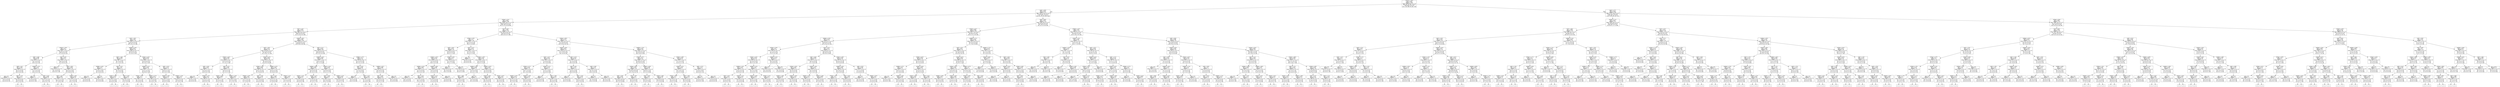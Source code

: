 digraph Tree {
node [shape=box] ;
0 [label="writing <= 69.5\ngini = 0.634\nsamples = 1000\nvalue = [[518, 482, 0, 0, 0, 0]\n[89, 190, 319, 262, 140, 0]\n[355, 645, 0, 0, 0, 0]\n[222, 118, 196, 59, 226, 179]]"] ;
1 [label="math <= 59.5\ngini = 0.632\nsamples = 511\nvalue = [[193, 318, 0, 0, 0, 0]\n[61, 109, 167, 119, 55, 0]\n[227, 284, 0, 0, 0, 0]\n[104, 44, 131, 20, 108, 104]]"] ;
0 -> 1 [labeldistance=2.5, labelangle=45, headlabel="True"] ;
2 [label="writing <= 54.5\ngini = 0.635\nsamples = 289\nvalue = [[163, 126, 0, 0, 0, 0]\n[38, 64, 102, 63, 22, 0]\n[160, 129, 0, 0, 0, 0]\n[61, 22, 74, 14, 58, 60]]"] ;
1 -> 2 ;
3 [label="math <= 44.5\ngini = 0.625\nsamples = 173\nvalue = [[61, 112, 0, 0, 0, 0]\n[24, 38, 59, 34, 18, 0]\n[98, 75, 0, 0, 0, 0]\n[31, 13, 52, 6, 31, 40]]"] ;
2 -> 3 ;
4 [label="math <= 38.5\ngini = 0.58\nsamples = 64\nvalue = [[43, 21, 0, 0, 0, 0]\n[7, 16, 23, 12, 6, 0]\n[49, 15, 0, 0, 0, 0]\n[8, 5, 22, 2, 11, 16]]"] ;
3 -> 4 ;
5 [label="writing <= 29.0\ngini = 0.51\nsamples = 34\nvalue = [[27, 7, 0, 0, 0, 0]\n[3, 10, 14, 3, 4, 0]\n[28, 6, 0, 0, 0, 0]\n[1, 3, 13, 0, 6, 11]]"] ;
4 -> 5 ;
6 [label="math <= 26.0\ngini = 0.488\nsamples = 9\nvalue = [[4, 5, 0, 0, 0, 0]\n[1, 5, 2, 0, 1, 0]\n[8, 1, 0, 0, 0, 0]\n[0, 0, 3, 0, 2, 4]]"] ;
5 -> 6 ;
7 [label="math <= 4.0\ngini = 0.188\nsamples = 4\nvalue = [[4, 0, 0, 0, 0, 0]\n[0, 3, 1, 0, 0, 0]\n[4, 0, 0, 0, 0, 0]\n[0, 0, 1, 0, 0, 3]]"] ;
6 -> 7 ;
8 [label="gini = 0.0\nsamples = 1\nvalue = [[1, 0, 0, 0, 0, 0]\n[0, 0, 1, 0, 0, 0]\n[1, 0, 0, 0, 0, 0]\n[0, 0, 0, 0, 0, 1]]"] ;
7 -> 8 ;
9 [label="math <= 13.0\ngini = 0.111\nsamples = 3\nvalue = [[3, 0, 0, 0, 0, 0]\n[0, 3, 0, 0, 0, 0]\n[3, 0, 0, 0, 0, 0]\n[0, 0, 1, 0, 0, 2]]"] ;
7 -> 9 ;
10 [label="(...)"] ;
9 -> 10 ;
11 [label="(...)"] ;
9 -> 11 ;
12 [label="reading <= 23.5\ngini = 0.42\nsamples = 5\nvalue = [[0, 5, 0, 0, 0, 0]\n[1, 2, 1, 0, 1, 0]\n[4, 1, 0, 0, 0, 0]\n[0, 0, 2, 0, 2, 1]]"] ;
6 -> 12 ;
13 [label="gini = 0.0\nsamples = 1\nvalue = [[0, 1, 0, 0, 0, 0]\n[1, 0, 0, 0, 0, 0]\n[1, 0, 0, 0, 0, 0]\n[0, 0, 0, 0, 1, 0]]"] ;
12 -> 13 ;
14 [label="math <= 32.5\ngini = 0.406\nsamples = 4\nvalue = [[0, 4, 0, 0, 0, 0]\n[0, 2, 1, 0, 1, 0]\n[3, 1, 0, 0, 0, 0]\n[0, 0, 2, 0, 1, 1]]"] ;
12 -> 14 ;
15 [label="(...)"] ;
14 -> 15 ;
18 [label="(...)"] ;
14 -> 18 ;
21 [label="math <= 20.5\ngini = 0.47\nsamples = 25\nvalue = [[23, 2, 0, 0, 0, 0]\n[2, 5, 12, 3, 3, 0]\n[20, 5, 0, 0, 0, 0]\n[1, 3, 10, 0, 4, 7]]"] ;
5 -> 21 ;
22 [label="gini = 0.0\nsamples = 1\nvalue = [[1, 0, 0, 0, 0, 0]\n[0, 1, 0, 0, 0, 0]\n[0, 1, 0, 0, 0, 0]\n[0, 0, 0, 0, 1, 0]]"] ;
21 -> 22 ;
23 [label="math <= 36.5\ngini = 0.456\nsamples = 24\nvalue = [[22, 2, 0, 0, 0, 0]\n[2, 4, 12, 3, 3, 0]\n[20, 4, 0, 0, 0, 0]\n[1, 3, 10, 0, 3, 7]]"] ;
21 -> 23 ;
24 [label="math <= 32.5\ngini = 0.387\nsamples = 18\nvalue = [[17, 1, 0, 0, 0, 0]\n[1, 2, 11, 3, 1, 0]\n[16, 2, 0, 0, 0, 0]\n[1, 1, 9, 0, 3, 4]]"] ;
23 -> 24 ;
25 [label="(...)"] ;
24 -> 25 ;
44 [label="(...)"] ;
24 -> 44 ;
53 [label="writing <= 46.5\ngini = 0.514\nsamples = 6\nvalue = [[5, 1, 0, 0, 0, 0]\n[1, 2, 1, 0, 2, 0]\n[4, 2, 0, 0, 0, 0]\n[0, 2, 1, 0, 0, 3]]"] ;
23 -> 53 ;
54 [label="(...)"] ;
53 -> 54 ;
61 [label="(...)"] ;
53 -> 61 ;
64 [label="reading <= 44.0\ngini = 0.617\nsamples = 30\nvalue = [[16, 14, 0, 0, 0, 0]\n[4, 6, 9, 9, 2, 0]\n[21, 9, 0, 0, 0, 0]\n[7, 2, 9, 2, 5, 5]]"] ;
4 -> 64 ;
65 [label="math <= 39.5\ngini = 0.398\nsamples = 7\nvalue = [[0, 7, 0, 0, 0, 0]\n[1, 3, 0, 3, 0, 0]\n[6, 1, 0, 0, 0, 0]\n[1, 1, 1, 0, 3, 1]]"] ;
64 -> 65 ;
66 [label="reading <= 40.5\ngini = 0.25\nsamples = 2\nvalue = [[0, 2, 0, 0, 0, 0]\n[1, 0, 0, 1, 0, 0]\n[2, 0, 0, 0, 0, 0]\n[0, 1, 0, 0, 0, 1]]"] ;
65 -> 66 ;
67 [label="gini = 0.0\nsamples = 1\nvalue = [[0, 1, 0, 0, 0, 0]\n[1, 0, 0, 0, 0, 0]\n[1, 0, 0, 0, 0, 0]\n[0, 0, 0, 0, 0, 1]]"] ;
66 -> 67 ;
68 [label="gini = 0.0\nsamples = 1\nvalue = [[0, 1, 0, 0, 0, 0]\n[0, 0, 0, 1, 0, 0]\n[1, 0, 0, 0, 0, 0]\n[0, 1, 0, 0, 0, 0]]"] ;
66 -> 68 ;
69 [label="math <= 41.5\ngini = 0.34\nsamples = 5\nvalue = [[0, 5, 0, 0, 0, 0]\n[0, 3, 0, 2, 0, 0]\n[4, 1, 0, 0, 0, 0]\n[1, 0, 1, 0, 3, 0]]"] ;
65 -> 69 ;
70 [label="writing <= 36.0\ngini = 0.222\nsamples = 3\nvalue = [[0, 3, 0, 0, 0, 0]\n[0, 2, 0, 1, 0, 0]\n[2, 1, 0, 0, 0, 0]\n[0, 0, 0, 0, 3, 0]]"] ;
69 -> 70 ;
71 [label="(...)"] ;
70 -> 71 ;
72 [label="(...)"] ;
70 -> 72 ;
75 [label="math <= 43.0\ngini = 0.25\nsamples = 2\nvalue = [[0, 2, 0, 0, 0, 0]\n[0, 1, 0, 1, 0, 0]\n[2, 0, 0, 0, 0, 0]\n[1, 0, 1, 0, 0, 0]]"] ;
69 -> 75 ;
76 [label="(...)"] ;
75 -> 76 ;
77 [label="(...)"] ;
75 -> 77 ;
78 [label="writing <= 53.5\ngini = 0.595\nsamples = 23\nvalue = [[16, 7, 0, 0, 0, 0]\n[3, 3, 9, 6, 2, 0]\n[15, 8, 0, 0, 0, 0]\n[6, 1, 8, 2, 2, 4]]"] ;
64 -> 78 ;
79 [label="reading <= 51.5\ngini = 0.593\nsamples = 19\nvalue = [[12, 7, 0, 0, 0, 0]\n[3, 3, 7, 5, 1, 0]\n[11, 8, 0, 0, 0, 0]\n[6, 0, 8, 0, 1, 4]]"] ;
78 -> 79 ;
80 [label="writing <= 49.0\ngini = 0.5\nsamples = 9\nvalue = [[6, 3, 0, 0, 0, 0]\n[2, 1, 4, 1, 1, 0]\n[8, 1, 0, 0, 0, 0]\n[3, 0, 4, 0, 0, 2]]"] ;
79 -> 80 ;
81 [label="(...)"] ;
80 -> 81 ;
90 [label="(...)"] ;
80 -> 90 ;
97 [label="reading <= 57.0\ngini = 0.575\nsamples = 10\nvalue = [[6, 4, 0, 0, 0, 0]\n[1, 2, 3, 4, 0, 0]\n[3, 7, 0, 0, 0, 0]\n[3, 0, 4, 0, 1, 2]]"] ;
79 -> 97 ;
98 [label="(...)"] ;
97 -> 98 ;
113 [label="(...)"] ;
97 -> 113 ;
116 [label="math <= 41.0\ngini = 0.312\nsamples = 4\nvalue = [[4, 0, 0, 0, 0, 0]\n[0, 0, 2, 1, 1, 0]\n[4, 0, 0, 0, 0, 0]\n[0, 1, 0, 2, 1, 0]]"] ;
78 -> 116 ;
117 [label="reading <= 58.5\ngini = 0.125\nsamples = 2\nvalue = [[2, 0, 0, 0, 0, 0]\n[0, 0, 1, 1, 0, 0]\n[2, 0, 0, 0, 0, 0]\n[0, 0, 0, 2, 0, 0]]"] ;
116 -> 117 ;
118 [label="(...)"] ;
117 -> 118 ;
119 [label="(...)"] ;
117 -> 119 ;
120 [label="reading <= 53.0\ngini = 0.25\nsamples = 2\nvalue = [[2, 0, 0, 0, 0, 0]\n[0, 0, 1, 0, 1, 0]\n[2, 0, 0, 0, 0, 0]\n[0, 1, 0, 0, 1, 0]]"] ;
116 -> 120 ;
121 [label="(...)"] ;
120 -> 121 ;
122 [label="(...)"] ;
120 -> 122 ;
123 [label="writing <= 49.5\ngini = 0.584\nsamples = 109\nvalue = [[18, 91, 0, 0, 0, 0]\n[17, 22, 36, 22, 12, 0]\n[49, 60, 0, 0, 0, 0]\n[23, 8, 30, 4, 20, 24]]"] ;
3 -> 123 ;
124 [label="math <= 49.5\ngini = 0.513\nsamples = 61\nvalue = [[1, 60, 0, 0, 0, 0]\n[13, 13, 16, 13, 6, 0]\n[21, 40, 0, 0, 0, 0]\n[11, 5, 18, 1, 12, 14]]"] ;
123 -> 124 ;
125 [label="writing <= 43.5\ngini = 0.509\nsamples = 23\nvalue = [[0, 23, 0, 0, 0, 0]\n[5, 6, 6, 4, 2, 0]\n[12, 11, 0, 0, 0, 0]\n[7, 1, 6, 1, 2, 6]]"] ;
124 -> 125 ;
126 [label="math <= 45.5\ngini = 0.467\nsamples = 11\nvalue = [[0, 11, 0, 0, 0, 0]\n[2, 2, 4, 2, 1, 0]\n[3, 8, 0, 0, 0, 0]\n[4, 0, 3, 0, 1, 3]]"] ;
125 -> 126 ;
127 [label="gini = 0.0\nsamples = 1\nvalue = [[0, 1, 0, 0, 0, 0]\n[0, 0, 0, 1, 0, 0]\n[1, 0, 0, 0, 0, 0]\n[0, 0, 0, 0, 0, 1]]"] ;
126 -> 127 ;
128 [label="reading <= 35.5\ngini = 0.44\nsamples = 10\nvalue = [[0, 10, 0, 0, 0, 0]\n[2, 2, 4, 1, 1, 0]\n[2, 8, 0, 0, 0, 0]\n[4, 0, 3, 0, 1, 2]]"] ;
126 -> 128 ;
129 [label="(...)"] ;
128 -> 129 ;
130 [label="(...)"] ;
128 -> 130 ;
147 [label="math <= 47.5\ngini = 0.483\nsamples = 12\nvalue = [[0, 12, 0, 0, 0, 0]\n[3, 4, 2, 2, 1, 0]\n[9, 3, 0, 0, 0, 0]\n[3, 1, 3, 1, 1, 3]]"] ;
125 -> 147 ;
148 [label="writing <= 45.0\ngini = 0.459\nsamples = 7\nvalue = [[0, 7, 0, 0, 0, 0]\n[3, 0, 2, 1, 1, 0]\n[5, 2, 0, 0, 0, 0]\n[2, 0, 2, 1, 0, 2]]"] ;
147 -> 148 ;
149 [label="(...)"] ;
148 -> 149 ;
152 [label="(...)"] ;
148 -> 152 ;
161 [label="reading <= 44.0\ngini = 0.36\nsamples = 5\nvalue = [[0, 5, 0, 0, 0, 0]\n[0, 4, 0, 1, 0, 0]\n[4, 1, 0, 0, 0, 0]\n[1, 1, 1, 0, 1, 1]]"] ;
147 -> 161 ;
162 [label="(...)"] ;
161 -> 162 ;
163 [label="(...)"] ;
161 -> 163 ;
170 [label="writing <= 45.5\ngini = 0.491\nsamples = 38\nvalue = [[1, 37, 0, 0, 0, 0]\n[8, 7, 10, 9, 4, 0]\n[9, 29, 0, 0, 0, 0]\n[4, 4, 12, 0, 10, 8]]"] ;
124 -> 170 ;
171 [label="writing <= 44.5\ngini = 0.469\nsamples = 20\nvalue = [[0, 20, 0, 0, 0, 0]\n[4, 3, 7, 4, 2, 0]\n[6, 14, 0, 0, 0, 0]\n[1, 1, 3, 0, 8, 7]]"] ;
170 -> 171 ;
172 [label="reading <= 56.0\ngini = 0.46\nsamples = 18\nvalue = [[0, 18, 0, 0, 0, 0]\n[4, 1, 7, 4, 2, 0]\n[5, 13, 0, 0, 0, 0]\n[1, 1, 3, 0, 6, 7]]"] ;
171 -> 172 ;
173 [label="(...)"] ;
172 -> 173 ;
202 [label="(...)"] ;
172 -> 202 ;
203 [label="math <= 56.0\ngini = 0.125\nsamples = 2\nvalue = [[0, 2, 0, 0, 0, 0]\n[0, 2, 0, 0, 0, 0]\n[1, 1, 0, 0, 0, 0]\n[0, 0, 0, 0, 2, 0]]"] ;
171 -> 203 ;
204 [label="(...)"] ;
203 -> 204 ;
205 [label="(...)"] ;
203 -> 205 ;
206 [label="reading <= 53.5\ngini = 0.461\nsamples = 18\nvalue = [[1, 17, 0, 0, 0, 0]\n[4, 4, 3, 5, 2, 0]\n[3, 15, 0, 0, 0, 0]\n[3, 3, 9, 0, 2, 1]]"] ;
170 -> 206 ;
207 [label="math <= 51.0\ngini = 0.384\nsamples = 11\nvalue = [[1, 10, 0, 0, 0, 0]\n[3, 2, 2, 3, 1, 0]\n[1, 10, 0, 0, 0, 0]\n[1, 2, 8, 0, 0, 0]]"] ;
206 -> 207 ;
208 [label="(...)"] ;
207 -> 208 ;
211 [label="(...)"] ;
207 -> 211 ;
222 [label="writing <= 47.5\ngini = 0.49\nsamples = 7\nvalue = [[0, 7, 0, 0, 0, 0]\n[1, 2, 1, 2, 1, 0]\n[2, 5, 0, 0, 0, 0]\n[2, 1, 1, 0, 2, 1]]"] ;
206 -> 222 ;
223 [label="(...)"] ;
222 -> 223 ;
226 [label="(...)"] ;
222 -> 226 ;
233 [label="math <= 51.5\ngini = 0.618\nsamples = 48\nvalue = [[17, 31, 0, 0, 0, 0]\n[4, 9, 20, 9, 6, 0]\n[28, 20, 0, 0, 0, 0]\n[12, 3, 12, 3, 8, 10]]"] ;
123 -> 233 ;
234 [label="reading <= 53.5\ngini = 0.606\nsamples = 22\nvalue = [[15, 7, 0, 0, 0, 0]\n[3, 4, 7, 4, 4, 0]\n[14, 8, 0, 0, 0, 0]\n[6, 1, 1, 2, 4, 8]]"] ;
233 -> 234 ;
235 [label="reading <= 48.5\ngini = 0.603\nsamples = 11\nvalue = [[5, 6, 0, 0, 0, 0]\n[2, 4, 3, 0, 2, 0]\n[6, 5, 0, 0, 0, 0]\n[5, 1, 0, 1, 3, 1]]"] ;
234 -> 235 ;
236 [label="writing <= 53.5\ngini = 0.125\nsamples = 2\nvalue = [[0, 2, 0, 0, 0, 0]\n[1, 0, 1, 0, 0, 0]\n[2, 0, 0, 0, 0, 0]\n[0, 0, 0, 0, 2, 0]]"] ;
235 -> 236 ;
237 [label="(...)"] ;
236 -> 237 ;
238 [label="(...)"] ;
236 -> 238 ;
239 [label="writing <= 52.5\ngini = 0.58\nsamples = 9\nvalue = [[5, 4, 0, 0, 0, 0]\n[1, 4, 2, 0, 2, 0]\n[4, 5, 0, 0, 0, 0]\n[5, 1, 0, 1, 1, 1]]"] ;
235 -> 239 ;
240 [label="(...)"] ;
239 -> 240 ;
251 [label="(...)"] ;
239 -> 251 ;
256 [label="writing <= 53.5\ngini = 0.455\nsamples = 11\nvalue = [[10, 1, 0, 0, 0, 0]\n[1, 0, 4, 4, 2, 0]\n[8, 3, 0, 0, 0, 0]\n[1, 0, 1, 1, 1, 7]]"] ;
234 -> 256 ;
257 [label="math <= 50.0\ngini = 0.327\nsamples = 7\nvalue = [[6, 1, 0, 0, 0, 0]\n[1, 0, 4, 2, 0, 0]\n[6, 1, 0, 0, 0, 0]\n[0, 0, 1, 0, 0, 6]]"] ;
256 -> 257 ;
258 [label="(...)"] ;
257 -> 258 ;
267 [label="(...)"] ;
257 -> 267 ;
268 [label="reading <= 57.0\ngini = 0.438\nsamples = 4\nvalue = [[4, 0, 0, 0, 0, 0]\n[0, 0, 0, 2, 2, 0]\n[2, 2, 0, 0, 0, 0]\n[1, 0, 0, 1, 1, 1]]"] ;
256 -> 268 ;
269 [label="(...)"] ;
268 -> 269 ;
272 [label="(...)"] ;
268 -> 272 ;
275 [label="reading <= 52.5\ngini = 0.51\nsamples = 26\nvalue = [[2, 24, 0, 0, 0, 0]\n[1, 5, 13, 5, 2, 0]\n[14, 12, 0, 0, 0, 0]\n[6, 2, 11, 1, 4, 2]]"] ;
233 -> 275 ;
276 [label="math <= 53.5\ngini = 0.395\nsamples = 9\nvalue = [[1, 8, 0, 0, 0, 0]\n[1, 2, 4, 2, 0, 0]\n[2, 7, 0, 0, 0, 0]\n[0, 0, 7, 0, 2, 0]]"] ;
275 -> 276 ;
277 [label="gini = 0.0\nsamples = 1\nvalue = [[0, 1, 0, 0, 0, 0]\n[0, 0, 1, 0, 0, 0]\n[1, 0, 0, 0, 0, 0]\n[0, 0, 1, 0, 0, 0]]"] ;
276 -> 277 ;
278 [label="math <= 57.5\ngini = 0.383\nsamples = 8\nvalue = [[1, 7, 0, 0, 0, 0]\n[1, 2, 3, 2, 0, 0]\n[1, 7, 0, 0, 0, 0]\n[0, 0, 6, 0, 2, 0]]"] ;
276 -> 278 ;
279 [label="(...)"] ;
278 -> 279 ;
290 [label="(...)"] ;
278 -> 290 ;
293 [label="reading <= 61.5\ngini = 0.486\nsamples = 17\nvalue = [[1, 16, 0, 0, 0, 0]\n[0, 3, 9, 3, 2, 0]\n[12, 5, 0, 0, 0, 0]\n[6, 2, 4, 1, 2, 2]]"] ;
275 -> 293 ;
294 [label="math <= 56.5\ngini = 0.457\nsamples = 16\nvalue = [[0, 16, 0, 0, 0, 0]\n[0, 3, 8, 3, 2, 0]\n[12, 4, 0, 0, 0, 0]\n[5, 2, 4, 1, 2, 2]]"] ;
293 -> 294 ;
295 [label="(...)"] ;
294 -> 295 ;
308 [label="(...)"] ;
294 -> 308 ;
325 [label="gini = 0.0\nsamples = 1\nvalue = [[1, 0, 0, 0, 0, 0]\n[0, 0, 1, 0, 0, 0]\n[0, 1, 0, 0, 0, 0]\n[1, 0, 0, 0, 0, 0]]"] ;
293 -> 325 ;
326 [label="math <= 50.5\ngini = 0.562\nsamples = 116\nvalue = [[102, 14, 0, 0, 0, 0]\n[14, 26, 43, 29, 4, 0]\n[62, 54, 0, 0, 0, 0]\n[30, 9, 22, 8, 27, 20]]"] ;
2 -> 326 ;
327 [label="writing <= 58.5\ngini = 0.5\nsamples = 40\nvalue = [[39, 1, 0, 0, 0, 0]\n[7, 9, 13, 11, 0, 0]\n[29, 11, 0, 0, 0, 0]\n[8, 6, 7, 2, 8, 9]]"] ;
326 -> 327 ;
328 [label="math <= 49.5\ngini = 0.474\nsamples = 18\nvalue = [[18, 0, 0, 0, 0, 0]\n[4, 6, 4, 4, 0, 0]\n[12, 6, 0, 0, 0, 0]\n[8, 0, 2, 1, 3, 4]]"] ;
327 -> 328 ;
329 [label="reading <= 62.0\ngini = 0.441\nsamples = 16\nvalue = [[16, 0, 0, 0, 0, 0]\n[3, 5, 4, 4, 0, 0]\n[12, 4, 0, 0, 0, 0]\n[8, 0, 1, 0, 3, 4]]"] ;
328 -> 329 ;
330 [label="reading <= 52.0\ngini = 0.389\nsamples = 12\nvalue = [[12, 0, 0, 0, 0, 0]\n[1, 5, 2, 4, 0, 0]\n[10, 2, 0, 0, 0, 0]\n[7, 0, 1, 0, 2, 2]]"] ;
329 -> 330 ;
331 [label="gini = 0.0\nsamples = 1\nvalue = [[1, 0, 0, 0, 0, 0]\n[0, 0, 1, 0, 0, 0]\n[0, 1, 0, 0, 0, 0]\n[0, 0, 0, 0, 0, 1]]"] ;
330 -> 331 ;
332 [label="math <= 47.5\ngini = 0.339\nsamples = 11\nvalue = [[11, 0, 0, 0, 0, 0]\n[1, 5, 1, 4, 0, 0]\n[10, 1, 0, 0, 0, 0]\n[7, 0, 1, 0, 2, 1]]"] ;
330 -> 332 ;
333 [label="(...)"] ;
332 -> 333 ;
348 [label="(...)"] ;
332 -> 348 ;
351 [label="reading <= 64.5\ngini = 0.406\nsamples = 4\nvalue = [[4, 0, 0, 0, 0, 0]\n[2, 0, 2, 0, 0, 0]\n[2, 2, 0, 0, 0, 0]\n[1, 0, 0, 0, 1, 2]]"] ;
329 -> 351 ;
352 [label="writing <= 57.5\ngini = 0.333\nsamples = 3\nvalue = [[3, 0, 0, 0, 0, 0]\n[1, 0, 2, 0, 0, 0]\n[1, 2, 0, 0, 0, 0]\n[1, 0, 0, 0, 0, 2]]"] ;
351 -> 352 ;
353 [label="(...)"] ;
352 -> 353 ;
356 [label="(...)"] ;
352 -> 356 ;
357 [label="gini = 0.0\nsamples = 1\nvalue = [[1, 0, 0, 0, 0, 0]\n[1, 0, 0, 0, 0, 0]\n[1, 0, 0, 0, 0, 0]\n[0, 0, 0, 0, 1, 0]]"] ;
351 -> 357 ;
358 [label="writing <= 56.5\ngini = 0.25\nsamples = 2\nvalue = [[2, 0, 0, 0, 0, 0]\n[1, 1, 0, 0, 0, 0]\n[0, 2, 0, 0, 0, 0]\n[0, 0, 1, 1, 0, 0]]"] ;
328 -> 358 ;
359 [label="gini = 0.0\nsamples = 1\nvalue = [[1, 0, 0, 0, 0, 0]\n[0, 1, 0, 0, 0, 0]\n[0, 1, 0, 0, 0, 0]\n[0, 0, 1, 0, 0, 0]]"] ;
358 -> 359 ;
360 [label="gini = 0.0\nsamples = 1\nvalue = [[1, 0, 0, 0, 0, 0]\n[1, 0, 0, 0, 0, 0]\n[0, 1, 0, 0, 0, 0]\n[0, 0, 0, 1, 0, 0]]"] ;
358 -> 360 ;
361 [label="math <= 41.0\ngini = 0.475\nsamples = 22\nvalue = [[21, 1, 0, 0, 0, 0]\n[3, 3, 9, 7, 0, 0]\n[17, 5, 0, 0, 0, 0]\n[0, 6, 5, 1, 5, 5]]"] ;
327 -> 361 ;
362 [label="gini = 0.0\nsamples = 2\nvalue = [[2, 0, 0, 0, 0, 0]\n[0, 0, 0, 2, 0, 0]\n[2, 0, 0, 0, 0, 0]\n[0, 0, 0, 0, 0, 2]]"] ;
361 -> 362 ;
363 [label="reading <= 59.5\ngini = 0.48\nsamples = 20\nvalue = [[19, 1, 0, 0, 0, 0]\n[3, 3, 9, 5, 0, 0]\n[15, 5, 0, 0, 0, 0]\n[0, 6, 5, 1, 5, 3]]"] ;
361 -> 363 ;
364 [label="reading <= 58.5\ngini = 0.469\nsamples = 4\nvalue = [[3, 1, 0, 0, 0, 0]\n[2, 0, 0, 2, 0, 0]\n[3, 1, 0, 0, 0, 0]\n[0, 2, 0, 1, 1, 0]]"] ;
363 -> 364 ;
365 [label="math <= 48.0\ngini = 0.389\nsamples = 3\nvalue = [[2, 1, 0, 0, 0, 0]\n[1, 0, 0, 2, 0, 0]\n[3, 0, 0, 0, 0, 0]\n[0, 1, 0, 1, 1, 0]]"] ;
364 -> 365 ;
366 [label="(...)"] ;
365 -> 366 ;
367 [label="(...)"] ;
365 -> 367 ;
368 [label="gini = 0.0\nsamples = 1\nvalue = [[1, 0, 0, 0, 0, 0]\n[1, 0, 0, 0, 0, 0]\n[0, 1, 0, 0, 0, 0]\n[0, 1, 0, 0, 0, 0]]"] ;
364 -> 368 ;
369 [label="reading <= 63.5\ngini = 0.432\nsamples = 16\nvalue = [[16, 0, 0, 0, 0, 0]\n[1, 3, 9, 3, 0, 0]\n[12, 4, 0, 0, 0, 0]\n[0, 4, 5, 0, 4, 3]]"] ;
363 -> 369 ;
370 [label="writing <= 60.5\ngini = 0.344\nsamples = 8\nvalue = [[8, 0, 0, 0, 0, 0]\n[0, 1, 6, 1, 0, 0]\n[6, 2, 0, 0, 0, 0]\n[0, 4, 3, 0, 0, 1]]"] ;
369 -> 370 ;
371 [label="(...)"] ;
370 -> 371 ;
380 [label="(...)"] ;
370 -> 380 ;
381 [label="writing <= 62.0\ngini = 0.43\nsamples = 8\nvalue = [[8, 0, 0, 0, 0, 0]\n[1, 2, 3, 2, 0, 0]\n[6, 2, 0, 0, 0, 0]\n[0, 0, 2, 0, 4, 2]]"] ;
369 -> 381 ;
382 [label="(...)"] ;
381 -> 382 ;
385 [label="(...)"] ;
381 -> 385 ;
394 [label="writing <= 60.5\ngini = 0.572\nsamples = 76\nvalue = [[63, 13, 0, 0, 0, 0]\n[7, 17, 30, 18, 4, 0]\n[33, 43, 0, 0, 0, 0]\n[22, 3, 15, 6, 19, 11]]"] ;
326 -> 394 ;
395 [label="writing <= 58.5\ngini = 0.612\nsamples = 22\nvalue = [[12, 10, 0, 0, 0, 0]\n[2, 2, 10, 6, 2, 0]\n[11, 11, 0, 0, 0, 0]\n[6, 1, 6, 0, 6, 3]]"] ;
394 -> 395 ;
396 [label="math <= 57.5\ngini = 0.582\nsamples = 16\nvalue = [[9, 7, 0, 0, 0, 0]\n[1, 1, 8, 4, 2, 0]\n[7, 9, 0, 0, 0, 0]\n[6, 1, 3, 0, 6, 0]]"] ;
395 -> 396 ;
397 [label="writing <= 57.5\ngini = 0.556\nsamples = 13\nvalue = [[9, 4, 0, 0, 0, 0]\n[0, 1, 7, 3, 2, 0]\n[6, 7, 0, 0, 0, 0]\n[6, 1, 3, 0, 3, 0]]"] ;
396 -> 397 ;
398 [label="reading <= 55.5\ngini = 0.575\nsamples = 10\nvalue = [[7, 3, 0, 0, 0, 0]\n[0, 1, 4, 3, 2, 0]\n[6, 4, 0, 0, 0, 0]\n[4, 1, 3, 0, 2, 0]]"] ;
397 -> 398 ;
399 [label="(...)"] ;
398 -> 399 ;
404 [label="(...)"] ;
398 -> 404 ;
417 [label="reading <= 59.0\ngini = 0.222\nsamples = 3\nvalue = [[2, 1, 0, 0, 0, 0]\n[0, 0, 3, 0, 0, 0]\n[0, 3, 0, 0, 0, 0]\n[2, 0, 0, 0, 1, 0]]"] ;
397 -> 417 ;
418 [label="(...)"] ;
417 -> 418 ;
419 [label="(...)"] ;
417 -> 419 ;
422 [label="writing <= 57.5\ngini = 0.278\nsamples = 3\nvalue = [[0, 3, 0, 0, 0, 0]\n[1, 0, 1, 1, 0, 0]\n[1, 2, 0, 0, 0, 0]\n[0, 0, 0, 0, 3, 0]]"] ;
396 -> 422 ;
423 [label="gini = 0.0\nsamples = 1\nvalue = [[0, 1, 0, 0, 0, 0]\n[1, 0, 0, 0, 0, 0]\n[1, 0, 0, 0, 0, 0]\n[0, 0, 0, 0, 1, 0]]"] ;
422 -> 423 ;
424 [label="math <= 58.5\ngini = 0.125\nsamples = 2\nvalue = [[0, 2, 0, 0, 0, 0]\n[0, 0, 1, 1, 0, 0]\n[0, 2, 0, 0, 0, 0]\n[0, 0, 0, 0, 2, 0]]"] ;
422 -> 424 ;
425 [label="(...)"] ;
424 -> 425 ;
426 [label="(...)"] ;
424 -> 426 ;
427 [label="math <= 57.0\ngini = 0.542\nsamples = 6\nvalue = [[3, 3, 0, 0, 0, 0]\n[1, 1, 2, 2, 0, 0]\n[4, 2, 0, 0, 0, 0]\n[0, 0, 3, 0, 0, 3]]"] ;
395 -> 427 ;
428 [label="math <= 53.5\ngini = 0.375\nsamples = 4\nvalue = [[1, 3, 0, 0, 0, 0]\n[1, 0, 2, 1, 0, 0]\n[4, 0, 0, 0, 0, 0]\n[0, 0, 2, 0, 0, 2]]"] ;
427 -> 428 ;
429 [label="gini = 0.0\nsamples = 1\nvalue = [[1, 0, 0, 0, 0, 0]\n[1, 0, 0, 0, 0, 0]\n[1, 0, 0, 0, 0, 0]\n[0, 0, 1, 0, 0, 0]]"] ;
428 -> 429 ;
430 [label="math <= 54.5\ngini = 0.222\nsamples = 3\nvalue = [[0, 3, 0, 0, 0, 0]\n[0, 0, 2, 1, 0, 0]\n[3, 0, 0, 0, 0, 0]\n[0, 0, 1, 0, 0, 2]]"] ;
428 -> 430 ;
431 [label="(...)"] ;
430 -> 431 ;
432 [label="(...)"] ;
430 -> 432 ;
435 [label="math <= 58.5\ngini = 0.25\nsamples = 2\nvalue = [[2, 0, 0, 0, 0, 0]\n[0, 1, 0, 1, 0, 0]\n[0, 2, 0, 0, 0, 0]\n[0, 0, 1, 0, 0, 1]]"] ;
427 -> 435 ;
436 [label="gini = 0.0\nsamples = 1\nvalue = [[1, 0, 0, 0, 0, 0]\n[0, 1, 0, 0, 0, 0]\n[0, 1, 0, 0, 0, 0]\n[0, 0, 1, 0, 0, 0]]"] ;
435 -> 436 ;
437 [label="gini = 0.0\nsamples = 1\nvalue = [[1, 0, 0, 0, 0, 0]\n[0, 0, 0, 1, 0, 0]\n[0, 1, 0, 0, 0, 0]\n[0, 0, 0, 0, 0, 1]]"] ;
435 -> 437 ;
438 [label="reading <= 70.5\ngini = 0.526\nsamples = 54\nvalue = [[51, 3, 0, 0, 0, 0]\n[5, 15, 20, 12, 2, 0]\n[22, 32, 0, 0, 0, 0]\n[16, 2, 9, 6, 13, 8]]"] ;
394 -> 438 ;
439 [label="writing <= 67.5\ngini = 0.52\nsamples = 45\nvalue = [[42, 3, 0, 0, 0, 0]\n[4, 14, 15, 11, 1, 0]\n[15, 30, 0, 0, 0, 0]\n[13, 2, 6, 5, 12, 7]]"] ;
438 -> 439 ;
440 [label="writing <= 66.5\ngini = 0.524\nsamples = 39\nvalue = [[36, 3, 0, 0, 0, 0]\n[4, 10, 15, 10, 0, 0]\n[15, 24, 0, 0, 0, 0]\n[11, 1, 4, 4, 12, 7]]"] ;
439 -> 440 ;
441 [label="math <= 58.5\ngini = 0.532\nsamples = 34\nvalue = [[31, 3, 0, 0, 0, 0]\n[2, 10, 12, 10, 0, 0]\n[15, 19, 0, 0, 0, 0]\n[10, 1, 4, 3, 10, 6]]"] ;
440 -> 441 ;
442 [label="(...)"] ;
441 -> 442 ;
491 [label="(...)"] ;
441 -> 491 ;
506 [label="math <= 58.5\ngini = 0.3\nsamples = 5\nvalue = [[5, 0, 0, 0, 0, 0]\n[2, 0, 3, 0, 0, 0]\n[0, 5, 0, 0, 0, 0]\n[1, 0, 0, 1, 2, 1]]"] ;
440 -> 506 ;
507 [label="(...)"] ;
506 -> 507 ;
512 [label="(...)"] ;
506 -> 512 ;
515 [label="reading <= 63.0\ngini = 0.306\nsamples = 6\nvalue = [[6, 0, 0, 0, 0, 0]\n[0, 4, 0, 1, 1, 0]\n[0, 6, 0, 0, 0, 0]\n[2, 1, 2, 1, 0, 0]]"] ;
439 -> 515 ;
516 [label="math <= 56.0\ngini = 0.25\nsamples = 2\nvalue = [[2, 0, 0, 0, 0, 0]\n[0, 0, 0, 1, 1, 0]\n[0, 2, 0, 0, 0, 0]\n[1, 0, 0, 1, 0, 0]]"] ;
515 -> 516 ;
517 [label="(...)"] ;
516 -> 517 ;
518 [label="(...)"] ;
516 -> 518 ;
519 [label="writing <= 68.5\ngini = 0.156\nsamples = 4\nvalue = [[4, 0, 0, 0, 0, 0]\n[0, 4, 0, 0, 0, 0]\n[0, 4, 0, 0, 0, 0]\n[1, 1, 2, 0, 0, 0]]"] ;
515 -> 519 ;
520 [label="(...)"] ;
519 -> 520 ;
525 [label="(...)"] ;
519 -> 525 ;
526 [label="writing <= 68.5\ngini = 0.432\nsamples = 9\nvalue = [[9, 0, 0, 0, 0, 0]\n[1, 1, 5, 1, 1, 0]\n[7, 2, 0, 0, 0, 0]\n[3, 0, 3, 1, 1, 1]]"] ;
438 -> 526 ;
527 [label="writing <= 67.5\ngini = 0.367\nsamples = 7\nvalue = [[7, 0, 0, 0, 0, 0]\n[0, 1, 5, 0, 1, 0]\n[5, 2, 0, 0, 0, 0]\n[3, 0, 3, 1, 0, 0]]"] ;
526 -> 527 ;
528 [label="writing <= 66.0\ngini = 0.3\nsamples = 5\nvalue = [[5, 0, 0, 0, 0, 0]\n[0, 1, 3, 0, 1, 0]\n[5, 0, 0, 0, 0, 0]\n[2, 0, 2, 1, 0, 0]]"] ;
527 -> 528 ;
529 [label="(...)"] ;
528 -> 529 ;
534 [label="(...)"] ;
528 -> 534 ;
537 [label="math <= 58.5\ngini = 0.125\nsamples = 2\nvalue = [[2, 0, 0, 0, 0, 0]\n[0, 0, 2, 0, 0, 0]\n[0, 2, 0, 0, 0, 0]\n[1, 0, 1, 0, 0, 0]]"] ;
527 -> 537 ;
538 [label="(...)"] ;
537 -> 538 ;
539 [label="(...)"] ;
537 -> 539 ;
540 [label="math <= 57.0\ngini = 0.25\nsamples = 2\nvalue = [[2, 0, 0, 0, 0, 0]\n[1, 0, 0, 1, 0, 0]\n[2, 0, 0, 0, 0, 0]\n[0, 0, 0, 0, 1, 1]]"] ;
526 -> 540 ;
541 [label="gini = 0.0\nsamples = 1\nvalue = [[1, 0, 0, 0, 0, 0]\n[0, 0, 0, 1, 0, 0]\n[1, 0, 0, 0, 0, 0]\n[0, 0, 0, 0, 1, 0]]"] ;
540 -> 541 ;
542 [label="gini = 0.0\nsamples = 1\nvalue = [[1, 0, 0, 0, 0, 0]\n[1, 0, 0, 0, 0, 0]\n[1, 0, 0, 0, 0, 0]\n[0, 0, 0, 0, 0, 1]]"] ;
540 -> 542 ;
543 [label="math <= 66.5\ngini = 0.557\nsamples = 222\nvalue = [[30, 192, 0, 0, 0, 0]\n[23, 45, 65, 56, 33, 0]\n[67, 155, 0, 0, 0, 0]\n[43, 22, 57, 6, 50, 44]]"] ;
1 -> 543 ;
544 [label="writing <= 61.5\ngini = 0.606\nsamples = 106\nvalue = [[27, 79, 0, 0, 0, 0]\n[14, 28, 31, 23, 10, 0]\n[41, 65, 0, 0, 0, 0]\n[20, 11, 27, 3, 25, 20]]"] ;
543 -> 544 ;
545 [label="reading <= 56.5\ngini = 0.523\nsamples = 57\nvalue = [[2, 55, 0, 0, 0, 0]\n[8, 16, 18, 11, 4, 0]\n[24, 33, 0, 0, 0, 0]\n[13, 4, 13, 0, 15, 12]]"] ;
544 -> 545 ;
546 [label="writing <= 56.5\ngini = 0.47\nsamples = 20\nvalue = [[0, 20, 0, 0, 0, 0]\n[2, 7, 4, 5, 2, 0]\n[6, 14, 0, 0, 0, 0]\n[7, 0, 7, 0, 2, 4]]"] ;
545 -> 546 ;
547 [label="writing <= 54.5\ngini = 0.478\nsamples = 18\nvalue = [[0, 18, 0, 0, 0, 0]\n[2, 5, 4, 5, 2, 0]\n[6, 12, 0, 0, 0, 0]\n[6, 0, 7, 0, 2, 3]]"] ;
546 -> 547 ;
548 [label="reading <= 55.5\ngini = 0.447\nsamples = 13\nvalue = [[0, 13, 0, 0, 0, 0]\n[2, 4, 1, 4, 2, 0]\n[3, 10, 0, 0, 0, 0]\n[5, 0, 5, 0, 1, 2]]"] ;
547 -> 548 ;
549 [label="math <= 61.5\ngini = 0.417\nsamples = 11\nvalue = [[0, 11, 0, 0, 0, 0]\n[2, 4, 1, 4, 0, 0]\n[2, 9, 0, 0, 0, 0]\n[3, 0, 5, 0, 1, 2]]"] ;
548 -> 549 ;
550 [label="(...)"] ;
549 -> 550 ;
559 [label="(...)"] ;
549 -> 559 ;
570 [label="writing <= 52.5\ngini = 0.125\nsamples = 2\nvalue = [[0, 2, 0, 0, 0, 0]\n[0, 0, 0, 0, 2, 0]\n[1, 1, 0, 0, 0, 0]\n[2, 0, 0, 0, 0, 0]]"] ;
548 -> 570 ;
571 [label="(...)"] ;
570 -> 571 ;
572 [label="(...)"] ;
570 -> 572 ;
573 [label="reading <= 55.5\ngini = 0.44\nsamples = 5\nvalue = [[0, 5, 0, 0, 0, 0]\n[0, 1, 3, 1, 0, 0]\n[3, 2, 0, 0, 0, 0]\n[1, 0, 2, 0, 1, 1]]"] ;
547 -> 573 ;
574 [label="reading <= 49.0\ngini = 0.278\nsamples = 3\nvalue = [[0, 3, 0, 0, 0, 0]\n[0, 0, 2, 1, 0, 0]\n[3, 0, 0, 0, 0, 0]\n[1, 0, 1, 0, 1, 0]]"] ;
573 -> 574 ;
575 [label="(...)"] ;
574 -> 575 ;
576 [label="(...)"] ;
574 -> 576 ;
579 [label="writing <= 55.5\ngini = 0.25\nsamples = 2\nvalue = [[0, 2, 0, 0, 0, 0]\n[0, 1, 1, 0, 0, 0]\n[0, 2, 0, 0, 0, 0]\n[0, 0, 1, 0, 0, 1]]"] ;
573 -> 579 ;
580 [label="(...)"] ;
579 -> 580 ;
581 [label="(...)"] ;
579 -> 581 ;
582 [label="reading <= 53.5\ngini = 0.125\nsamples = 2\nvalue = [[0, 2, 0, 0, 0, 0]\n[0, 2, 0, 0, 0, 0]\n[0, 2, 0, 0, 0, 0]\n[1, 0, 0, 0, 0, 1]]"] ;
546 -> 582 ;
583 [label="gini = 0.0\nsamples = 1\nvalue = [[0, 1, 0, 0, 0, 0]\n[0, 1, 0, 0, 0, 0]\n[0, 1, 0, 0, 0, 0]\n[0, 0, 0, 0, 0, 1]]"] ;
582 -> 583 ;
584 [label="gini = 0.0\nsamples = 1\nvalue = [[0, 1, 0, 0, 0, 0]\n[0, 1, 0, 0, 0, 0]\n[0, 1, 0, 0, 0, 0]\n[1, 0, 0, 0, 0, 0]]"] ;
582 -> 584 ;
585 [label="math <= 61.5\ngini = 0.527\nsamples = 37\nvalue = [[2, 35, 0, 0, 0, 0]\n[6, 9, 14, 6, 2, 0]\n[18, 19, 0, 0, 0, 0]\n[6, 4, 6, 0, 13, 8]]"] ;
545 -> 585 ;
586 [label="math <= 60.5\ngini = 0.503\nsamples = 12\nvalue = [[1, 11, 0, 0, 0, 0]\n[2, 4, 3, 3, 0, 0]\n[9, 3, 0, 0, 0, 0]\n[1, 1, 3, 0, 4, 3]]"] ;
585 -> 586 ;
587 [label="writing <= 59.5\ngini = 0.403\nsamples = 6\nvalue = [[0, 6, 0, 0, 0, 0]\n[0, 3, 0, 3, 0, 0]\n[3, 3, 0, 0, 0, 0]\n[0, 0, 2, 0, 3, 1]]"] ;
586 -> 587 ;
588 [label="reading <= 58.0\ngini = 0.278\nsamples = 3\nvalue = [[0, 3, 0, 0, 0, 0]\n[0, 0, 0, 3, 0, 0]\n[1, 2, 0, 0, 0, 0]\n[0, 0, 1, 0, 1, 1]]"] ;
587 -> 588 ;
589 [label="(...)"] ;
588 -> 589 ;
590 [label="(...)"] ;
588 -> 590 ;
593 [label="reading <= 65.0\ngini = 0.222\nsamples = 3\nvalue = [[0, 3, 0, 0, 0, 0]\n[0, 3, 0, 0, 0, 0]\n[2, 1, 0, 0, 0, 0]\n[0, 0, 1, 0, 2, 0]]"] ;
587 -> 593 ;
594 [label="(...)"] ;
593 -> 594 ;
595 [label="(...)"] ;
593 -> 595 ;
596 [label="writing <= 56.5\ngini = 0.417\nsamples = 6\nvalue = [[1, 5, 0, 0, 0, 0]\n[2, 1, 3, 0, 0, 0]\n[6, 0, 0, 0, 0, 0]\n[1, 1, 1, 0, 1, 2]]"] ;
586 -> 596 ;
597 [label="reading <= 57.5\ngini = 0.278\nsamples = 3\nvalue = [[0, 3, 0, 0, 0, 0]\n[0, 1, 2, 0, 0, 0]\n[3, 0, 0, 0, 0, 0]\n[1, 0, 1, 0, 0, 1]]"] ;
596 -> 597 ;
598 [label="(...)"] ;
597 -> 598 ;
599 [label="(...)"] ;
597 -> 599 ;
602 [label="writing <= 59.0\ngini = 0.389\nsamples = 3\nvalue = [[1, 2, 0, 0, 0, 0]\n[2, 0, 1, 0, 0, 0]\n[3, 0, 0, 0, 0, 0]\n[0, 1, 0, 0, 1, 1]]"] ;
596 -> 602 ;
603 [label="(...)"] ;
602 -> 603 ;
604 [label="(...)"] ;
602 -> 604 ;
607 [label="writing <= 59.5\ngini = 0.505\nsamples = 25\nvalue = [[1, 24, 0, 0, 0, 0]\n[4, 5, 11, 3, 2, 0]\n[9, 16, 0, 0, 0, 0]\n[5, 3, 3, 0, 9, 5]]"] ;
585 -> 607 ;
608 [label="reading <= 63.5\ngini = 0.485\nsamples = 19\nvalue = [[0, 19, 0, 0, 0, 0]\n[3, 3, 10, 1, 2, 0]\n[8, 11, 0, 0, 0, 0]\n[4, 3, 3, 0, 5, 4]]"] ;
607 -> 608 ;
609 [label="writing <= 56.5\ngini = 0.5\nsamples = 14\nvalue = [[0, 14, 0, 0, 0, 0]\n[3, 3, 5, 1, 2, 0]\n[6, 8, 0, 0, 0, 0]\n[2, 3, 1, 0, 5, 3]]"] ;
608 -> 609 ;
610 [label="(...)"] ;
609 -> 610 ;
627 [label="(...)"] ;
609 -> 627 ;
636 [label="math <= 63.0\ngini = 0.28\nsamples = 5\nvalue = [[0, 5, 0, 0, 0, 0]\n[0, 0, 5, 0, 0, 0]\n[2, 3, 0, 0, 0, 0]\n[2, 0, 2, 0, 0, 1]]"] ;
608 -> 636 ;
637 [label="(...)"] ;
636 -> 637 ;
642 [label="(...)"] ;
636 -> 642 ;
645 [label="math <= 62.5\ngini = 0.444\nsamples = 6\nvalue = [[1, 5, 0, 0, 0, 0]\n[1, 2, 1, 2, 0, 0]\n[1, 5, 0, 0, 0, 0]\n[1, 0, 0, 0, 4, 1]]"] ;
607 -> 645 ;
646 [label="gini = 0.0\nsamples = 1\nvalue = [[0, 1, 0, 0, 0, 0]\n[0, 0, 0, 1, 0, 0]\n[0, 1, 0, 0, 0, 0]\n[0, 0, 0, 0, 0, 1]]"] ;
645 -> 646 ;
647 [label="reading <= 62.0\ngini = 0.42\nsamples = 5\nvalue = [[1, 4, 0, 0, 0, 0]\n[1, 2, 1, 1, 0, 0]\n[1, 4, 0, 0, 0, 0]\n[1, 0, 0, 0, 4, 0]]"] ;
645 -> 647 ;
648 [label="(...)"] ;
647 -> 648 ;
651 [label="(...)"] ;
647 -> 651 ;
656 [label="reading <= 71.5\ngini = 0.635\nsamples = 49\nvalue = [[25, 24, 0, 0, 0, 0]\n[6, 12, 13, 12, 6, 0]\n[17, 32, 0, 0, 0, 0]\n[7, 7, 14, 3, 10, 8]]"] ;
544 -> 656 ;
657 [label="math <= 62.5\ngini = 0.621\nsamples = 41\nvalue = [[20, 21, 0, 0, 0, 0]\n[5, 11, 8, 11, 6, 0]\n[11, 30, 0, 0, 0, 0]\n[5, 6, 10, 3, 10, 7]]"] ;
656 -> 657 ;
658 [label="writing <= 62.5\ngini = 0.594\nsamples = 18\nvalue = [[12, 6, 0, 0, 0, 0]\n[2, 5, 5, 3, 3, 0]\n[6, 12, 0, 0, 0, 0]\n[0, 1, 4, 2, 8, 3]]"] ;
657 -> 658 ;
659 [label="reading <= 57.5\ngini = 0.48\nsamples = 5\nvalue = [[3, 2, 0, 0, 0, 0]\n[0, 0, 2, 1, 2, 0]\n[3, 2, 0, 0, 0, 0]\n[0, 1, 0, 0, 4, 0]]"] ;
658 -> 659 ;
660 [label="gini = 0.0\nsamples = 1\nvalue = [[0, 1, 0, 0, 0, 0]\n[0, 0, 0, 1, 0, 0]\n[1, 0, 0, 0, 0, 0]\n[0, 0, 0, 0, 1, 0]]"] ;
659 -> 660 ;
661 [label="reading <= 59.5\ngini = 0.438\nsamples = 4\nvalue = [[3, 1, 0, 0, 0, 0]\n[0, 0, 2, 0, 2, 0]\n[2, 2, 0, 0, 0, 0]\n[0, 1, 0, 0, 3, 0]]"] ;
659 -> 661 ;
662 [label="(...)"] ;
661 -> 662 ;
663 [label="(...)"] ;
661 -> 663 ;
668 [label="writing <= 65.0\ngini = 0.565\nsamples = 13\nvalue = [[9, 4, 0, 0, 0, 0]\n[2, 5, 3, 2, 1, 0]\n[3, 10, 0, 0, 0, 0]\n[0, 0, 4, 2, 4, 3]]"] ;
658 -> 668 ;
669 [label="writing <= 63.5\ngini = 0.281\nsamples = 4\nvalue = [[4, 0, 0, 0, 0, 0]\n[1, 1, 1, 1, 0, 0]\n[1, 3, 0, 0, 0, 0]\n[0, 0, 4, 0, 0, 0]]"] ;
668 -> 669 ;
670 [label="(...)"] ;
669 -> 670 ;
673 [label="(...)"] ;
669 -> 673 ;
676 [label="math <= 61.5\ngini = 0.549\nsamples = 9\nvalue = [[5, 4, 0, 0, 0, 0]\n[1, 4, 2, 1, 1, 0]\n[2, 7, 0, 0, 0, 0]\n[0, 0, 0, 2, 4, 3]]"] ;
668 -> 676 ;
677 [label="(...)"] ;
676 -> 677 ;
680 [label="(...)"] ;
676 -> 680 ;
691 [label="writing <= 67.5\ngini = 0.588\nsamples = 23\nvalue = [[8, 15, 0, 0, 0, 0]\n[3, 6, 3, 8, 3, 0]\n[5, 18, 0, 0, 0, 0]\n[5, 5, 6, 1, 2, 4]]"] ;
657 -> 691 ;
692 [label="writing <= 62.5\ngini = 0.562\nsamples = 19\nvalue = [[5, 14, 0, 0, 0, 0]\n[3, 4, 3, 8, 1, 0]\n[4, 15, 0, 0, 0, 0]\n[4, 4, 5, 1, 2, 3]]"] ;
691 -> 692 ;
693 [label="reading <= 66.5\ngini = 0.44\nsamples = 5\nvalue = [[2, 3, 0, 0, 0, 0]\n[2, 2, 0, 1, 0, 0]\n[0, 5, 0, 0, 0, 0]\n[0, 2, 2, 0, 0, 1]]"] ;
692 -> 693 ;
694 [label="(...)"] ;
693 -> 694 ;
701 [label="(...)"] ;
693 -> 701 ;
702 [label="writing <= 65.5\ngini = 0.556\nsamples = 14\nvalue = [[3, 11, 0, 0, 0, 0]\n[1, 2, 3, 7, 1, 0]\n[4, 10, 0, 0, 0, 0]\n[4, 2, 3, 1, 2, 2]]"] ;
692 -> 702 ;
703 [label="(...)"] ;
702 -> 703 ;
716 [label="(...)"] ;
702 -> 716 ;
729 [label="reading <= 67.0\ngini = 0.5\nsamples = 4\nvalue = [[3, 1, 0, 0, 0, 0]\n[0, 2, 0, 0, 2, 0]\n[1, 3, 0, 0, 0, 0]\n[1, 1, 1, 0, 0, 1]]"] ;
691 -> 729 ;
730 [label="writing <= 68.5\ngini = 0.25\nsamples = 2\nvalue = [[2, 0, 0, 0, 0, 0]\n[0, 0, 0, 0, 2, 0]\n[1, 1, 0, 0, 0, 0]\n[1, 0, 1, 0, 0, 0]]"] ;
729 -> 730 ;
731 [label="(...)"] ;
730 -> 731 ;
732 [label="(...)"] ;
730 -> 732 ;
733 [label="math <= 64.5\ngini = 0.25\nsamples = 2\nvalue = [[1, 1, 0, 0, 0, 0]\n[0, 2, 0, 0, 0, 0]\n[0, 2, 0, 0, 0, 0]\n[0, 1, 0, 0, 0, 1]]"] ;
729 -> 733 ;
734 [label="(...)"] ;
733 -> 734 ;
735 [label="(...)"] ;
733 -> 735 ;
736 [label="reading <= 72.5\ngini = 0.516\nsamples = 8\nvalue = [[5, 3, 0, 0, 0, 0]\n[1, 1, 5, 1, 0, 0]\n[6, 2, 0, 0, 0, 0]\n[2, 1, 4, 0, 0, 1]]"] ;
656 -> 736 ;
737 [label="writing <= 66.5\ngini = 0.375\nsamples = 2\nvalue = [[1, 1, 0, 0, 0, 0]\n[1, 1, 0, 0, 0, 0]\n[2, 0, 0, 0, 0, 0]\n[0, 1, 1, 0, 0, 0]]"] ;
736 -> 737 ;
738 [label="gini = 0.0\nsamples = 1\nvalue = [[0, 1, 0, 0, 0, 0]\n[1, 0, 0, 0, 0, 0]\n[1, 0, 0, 0, 0, 0]\n[0, 1, 0, 0, 0, 0]]"] ;
737 -> 738 ;
739 [label="gini = 0.0\nsamples = 1\nvalue = [[1, 0, 0, 0, 0, 0]\n[0, 1, 0, 0, 0, 0]\n[1, 0, 0, 0, 0, 0]\n[0, 0, 1, 0, 0, 0]]"] ;
737 -> 739 ;
740 [label="math <= 63.5\ngini = 0.444\nsamples = 6\nvalue = [[4, 2, 0, 0, 0, 0]\n[0, 0, 5, 1, 0, 0]\n[4, 2, 0, 0, 0, 0]\n[2, 0, 3, 0, 0, 1]]"] ;
736 -> 740 ;
741 [label="writing <= 65.5\ngini = 0.125\nsamples = 2\nvalue = [[2, 0, 0, 0, 0, 0]\n[0, 0, 2, 0, 0, 0]\n[0, 2, 0, 0, 0, 0]\n[0, 0, 1, 0, 0, 1]]"] ;
740 -> 741 ;
742 [label="gini = 0.0\nsamples = 1\nvalue = [[1, 0, 0, 0, 0, 0]\n[0, 0, 1, 0, 0, 0]\n[0, 1, 0, 0, 0, 0]\n[0, 0, 1, 0, 0, 0]]"] ;
741 -> 742 ;
743 [label="gini = 0.0\nsamples = 1\nvalue = [[1, 0, 0, 0, 0, 0]\n[0, 0, 1, 0, 0, 0]\n[0, 1, 0, 0, 0, 0]\n[0, 0, 0, 0, 0, 1]]"] ;
741 -> 743 ;
744 [label="writing <= 68.5\ngini = 0.344\nsamples = 4\nvalue = [[2, 2, 0, 0, 0, 0]\n[0, 0, 3, 1, 0, 0]\n[4, 0, 0, 0, 0, 0]\n[2, 0, 2, 0, 0, 0]]"] ;
740 -> 744 ;
745 [label="math <= 65.5\ngini = 0.222\nsamples = 3\nvalue = [[2, 1, 0, 0, 0, 0]\n[0, 0, 3, 0, 0, 0]\n[3, 0, 0, 0, 0, 0]\n[2, 0, 1, 0, 0, 0]]"] ;
744 -> 745 ;
746 [label="(...)"] ;
745 -> 746 ;
749 [label="(...)"] ;
745 -> 749 ;
750 [label="gini = 0.0\nsamples = 1\nvalue = [[0, 1, 0, 0, 0, 0]\n[0, 0, 0, 1, 0, 0]\n[1, 0, 0, 0, 0, 0]\n[0, 0, 1, 0, 0, 0]]"] ;
744 -> 750 ;
751 [label="reading <= 62.5\ngini = 0.49\nsamples = 116\nvalue = [[3, 113, 0, 0, 0, 0]\n[9, 17, 34, 33, 23, 0]\n[26, 90, 0, 0, 0, 0]\n[23, 11, 30, 3, 25, 24]]"] ;
543 -> 751 ;
752 [label="writing <= 53.5\ngini = 0.444\nsamples = 31\nvalue = [[0, 31, 0, 0, 0, 0]\n[3, 6, 5, 10, 7, 0]\n[4, 27, 0, 0, 0, 0]\n[4, 6, 7, 1, 10, 3]]"] ;
751 -> 752 ;
753 [label="reading <= 55.0\ngini = 0.347\nsamples = 7\nvalue = [[0, 7, 0, 0, 0, 0]\n[2, 1, 3, 1, 0, 0]\n[0, 7, 0, 0, 0, 0]\n[1, 0, 3, 0, 1, 2]]"] ;
752 -> 753 ;
754 [label="math <= 69.5\ngini = 0.25\nsamples = 2\nvalue = [[0, 2, 0, 0, 0, 0]\n[0, 1, 0, 1, 0, 0]\n[0, 2, 0, 0, 0, 0]\n[0, 0, 0, 0, 1, 1]]"] ;
753 -> 754 ;
755 [label="gini = 0.0\nsamples = 1\nvalue = [[0, 1, 0, 0, 0, 0]\n[0, 1, 0, 0, 0, 0]\n[0, 1, 0, 0, 0, 0]\n[0, 0, 0, 0, 0, 1]]"] ;
754 -> 755 ;
756 [label="gini = 0.0\nsamples = 1\nvalue = [[0, 1, 0, 0, 0, 0]\n[0, 0, 0, 1, 0, 0]\n[0, 1, 0, 0, 0, 0]\n[0, 0, 0, 0, 1, 0]]"] ;
754 -> 756 ;
757 [label="math <= 67.5\ngini = 0.26\nsamples = 5\nvalue = [[0, 5, 0, 0, 0, 0]\n[2, 0, 3, 0, 0, 0]\n[0, 5, 0, 0, 0, 0]\n[1, 0, 3, 0, 0, 1]]"] ;
753 -> 757 ;
758 [label="gini = 0.0\nsamples = 1\nvalue = [[0, 1, 0, 0, 0, 0]\n[1, 0, 0, 0, 0, 0]\n[0, 1, 0, 0, 0, 0]\n[1, 0, 0, 0, 0, 0]]"] ;
757 -> 758 ;
759 [label="writing <= 50.5\ngini = 0.188\nsamples = 4\nvalue = [[0, 4, 0, 0, 0, 0]\n[1, 0, 3, 0, 0, 0]\n[0, 4, 0, 0, 0, 0]\n[0, 0, 3, 0, 0, 1]]"] ;
757 -> 759 ;
760 [label="gini = 0.0\nsamples = 1\nvalue = [[0, 1, 0, 0, 0, 0]\n[1, 0, 0, 0, 0, 0]\n[0, 1, 0, 0, 0, 0]\n[0, 0, 0, 0, 0, 1]]"] ;
759 -> 760 ;
761 [label="gini = 0.0\nsamples = 3\nvalue = [[0, 3, 0, 0, 0, 0]\n[0, 0, 3, 0, 0, 0]\n[0, 3, 0, 0, 0, 0]\n[0, 0, 3, 0, 0, 0]]"] ;
759 -> 761 ;
762 [label="math <= 67.5\ngini = 0.438\nsamples = 24\nvalue = [[0, 24, 0, 0, 0, 0]\n[1, 5, 2, 9, 7, 0]\n[4, 20, 0, 0, 0, 0]\n[3, 6, 4, 1, 9, 1]]"] ;
752 -> 762 ;
763 [label="reading <= 61.5\ngini = 0.406\nsamples = 4\nvalue = [[0, 4, 0, 0, 0, 0]\n[0, 1, 1, 2, 0, 0]\n[1, 3, 0, 0, 0, 0]\n[2, 1, 0, 1, 0, 0]]"] ;
762 -> 763 ;
764 [label="writing <= 61.0\ngini = 0.278\nsamples = 3\nvalue = [[0, 3, 0, 0, 0, 0]\n[0, 0, 1, 2, 0, 0]\n[0, 3, 0, 0, 0, 0]\n[1, 1, 0, 1, 0, 0]]"] ;
763 -> 764 ;
765 [label="gini = 0.0\nsamples = 1\nvalue = [[0, 1, 0, 0, 0, 0]\n[0, 0, 1, 0, 0, 0]\n[0, 1, 0, 0, 0, 0]\n[0, 0, 0, 1, 0, 0]]"] ;
764 -> 765 ;
766 [label="reading <= 57.5\ngini = 0.125\nsamples = 2\nvalue = [[0, 2, 0, 0, 0, 0]\n[0, 0, 0, 2, 0, 0]\n[0, 2, 0, 0, 0, 0]\n[1, 1, 0, 0, 0, 0]]"] ;
764 -> 766 ;
767 [label="(...)"] ;
766 -> 767 ;
768 [label="(...)"] ;
766 -> 768 ;
769 [label="gini = 0.0\nsamples = 1\nvalue = [[0, 1, 0, 0, 0, 0]\n[0, 1, 0, 0, 0, 0]\n[1, 0, 0, 0, 0, 0]\n[1, 0, 0, 0, 0, 0]]"] ;
763 -> 769 ;
770 [label="math <= 72.5\ngini = 0.414\nsamples = 20\nvalue = [[0, 20, 0, 0, 0, 0]\n[1, 4, 1, 7, 7, 0]\n[3, 17, 0, 0, 0, 0]\n[1, 5, 4, 0, 9, 1]]"] ;
762 -> 770 ;
771 [label="writing <= 62.5\ngini = 0.351\nsamples = 12\nvalue = [[0, 12, 0, 0, 0, 0]\n[0, 1, 1, 5, 5, 0]\n[1, 11, 0, 0, 0, 0]\n[1, 1, 2, 0, 7, 1]]"] ;
770 -> 771 ;
772 [label="reading <= 52.5\ngini = 0.33\nsamples = 10\nvalue = [[0, 10, 0, 0, 0, 0]\n[0, 1, 1, 3, 5, 0]\n[0, 10, 0, 0, 0, 0]\n[1, 1, 2, 0, 5, 1]]"] ;
771 -> 772 ;
773 [label="(...)"] ;
772 -> 773 ;
774 [label="(...)"] ;
772 -> 774 ;
789 [label="reading <= 60.5\ngini = 0.125\nsamples = 2\nvalue = [[0, 2, 0, 0, 0, 0]\n[0, 0, 0, 2, 0, 0]\n[1, 1, 0, 0, 0, 0]\n[0, 0, 0, 0, 2, 0]]"] ;
771 -> 789 ;
790 [label="(...)"] ;
789 -> 790 ;
791 [label="(...)"] ;
789 -> 791 ;
792 [label="reading <= 57.0\ngini = 0.43\nsamples = 8\nvalue = [[0, 8, 0, 0, 0, 0]\n[1, 3, 0, 2, 2, 0]\n[2, 6, 0, 0, 0, 0]\n[0, 4, 2, 0, 2, 0]]"] ;
770 -> 792 ;
793 [label="gini = 0.0\nsamples = 1\nvalue = [[0, 1, 0, 0, 0, 0]\n[0, 1, 0, 0, 0, 0]\n[1, 0, 0, 0, 0, 0]\n[0, 1, 0, 0, 0, 0]]"] ;
792 -> 793 ;
794 [label="writing <= 61.0\ngini = 0.408\nsamples = 7\nvalue = [[0, 7, 0, 0, 0, 0]\n[1, 2, 0, 2, 2, 0]\n[1, 6, 0, 0, 0, 0]\n[0, 3, 2, 0, 2, 0]]"] ;
792 -> 794 ;
795 [label="(...)"] ;
794 -> 795 ;
796 [label="(...)"] ;
794 -> 796 ;
807 [label="math <= 69.5\ngini = 0.496\nsamples = 85\nvalue = [[3, 82, 0, 0, 0, 0]\n[6, 11, 29, 23, 16, 0]\n[22, 63, 0, 0, 0, 0]\n[19, 5, 23, 2, 15, 21]]"] ;
751 -> 807 ;
808 [label="writing <= 65.5\ngini = 0.558\nsamples = 24\nvalue = [[3, 21, 0, 0, 0, 0]\n[3, 2, 9, 6, 4, 0]\n[10, 14, 0, 0, 0, 0]\n[6, 3, 3, 0, 6, 6]]"] ;
807 -> 808 ;
809 [label="math <= 67.5\ngini = 0.483\nsamples = 12\nvalue = [[0, 12, 0, 0, 0, 0]\n[1, 2, 5, 2, 2, 0]\n[7, 5, 0, 0, 0, 0]\n[2, 2, 0, 0, 3, 5]]"] ;
808 -> 809 ;
810 [label="gini = 0.0\nsamples = 1\nvalue = [[0, 1, 0, 0, 0, 0]\n[0, 1, 0, 0, 0, 0]\n[0, 1, 0, 0, 0, 0]\n[0, 0, 0, 0, 0, 1]]"] ;
809 -> 810 ;
811 [label="reading <= 65.5\ngini = 0.475\nsamples = 11\nvalue = [[0, 11, 0, 0, 0, 0]\n[1, 1, 5, 2, 2, 0]\n[7, 4, 0, 0, 0, 0]\n[2, 2, 0, 0, 3, 4]]"] ;
809 -> 811 ;
812 [label="math <= 68.5\ngini = 0.278\nsamples = 3\nvalue = [[0, 3, 0, 0, 0, 0]\n[0, 0, 3, 0, 0, 0]\n[2, 1, 0, 0, 0, 0]\n[1, 1, 0, 0, 0, 1]]"] ;
811 -> 812 ;
813 [label="(...)"] ;
812 -> 813 ;
816 [label="(...)"] ;
812 -> 816 ;
817 [label="reading <= 67.0\ngini = 0.484\nsamples = 8\nvalue = [[0, 8, 0, 0, 0, 0]\n[1, 1, 2, 2, 2, 0]\n[5, 3, 0, 0, 0, 0]\n[1, 1, 0, 0, 3, 3]]"] ;
811 -> 817 ;
818 [label="(...)"] ;
817 -> 818 ;
821 [label="(...)"] ;
817 -> 821 ;
832 [label="writing <= 67.5\ngini = 0.556\nsamples = 12\nvalue = [[3, 9, 0, 0, 0, 0]\n[2, 0, 4, 4, 2, 0]\n[3, 9, 0, 0, 0, 0]\n[4, 1, 3, 0, 3, 1]]"] ;
808 -> 832 ;
833 [label="reading <= 74.0\ngini = 0.52\nsamples = 7\nvalue = [[2, 5, 0, 0, 0, 0]\n[1, 0, 0, 4, 2, 0]\n[2, 5, 0, 0, 0, 0]\n[2, 1, 3, 0, 1, 0]]"] ;
832 -> 833 ;
834 [label="writing <= 66.5\ngini = 0.472\nsamples = 6\nvalue = [[1, 5, 0, 0, 0, 0]\n[1, 0, 0, 4, 1, 0]\n[2, 4, 0, 0, 0, 0]\n[1, 1, 3, 0, 1, 0]]"] ;
833 -> 834 ;
835 [label="(...)"] ;
834 -> 835 ;
838 [label="(...)"] ;
834 -> 838 ;
843 [label="gini = 0.0\nsamples = 1\nvalue = [[1, 0, 0, 0, 0, 0]\n[0, 0, 0, 0, 1, 0]\n[0, 1, 0, 0, 0, 0]\n[1, 0, 0, 0, 0, 0]]"] ;
833 -> 843 ;
844 [label="math <= 68.5\ngini = 0.4\nsamples = 5\nvalue = [[1, 4, 0, 0, 0, 0]\n[1, 0, 4, 0, 0, 0]\n[1, 4, 0, 0, 0, 0]\n[2, 0, 0, 0, 2, 1]]"] ;
832 -> 844 ;
845 [label="math <= 67.5\ngini = 0.375\nsamples = 2\nvalue = [[1, 1, 0, 0, 0, 0]\n[0, 0, 2, 0, 0, 0]\n[1, 1, 0, 0, 0, 0]\n[1, 0, 0, 0, 0, 1]]"] ;
844 -> 845 ;
846 [label="(...)"] ;
845 -> 846 ;
847 [label="(...)"] ;
845 -> 847 ;
848 [label="reading <= 72.0\ngini = 0.222\nsamples = 3\nvalue = [[0, 3, 0, 0, 0, 0]\n[1, 0, 2, 0, 0, 0]\n[0, 3, 0, 0, 0, 0]\n[1, 0, 0, 0, 2, 0]]"] ;
844 -> 848 ;
849 [label="(...)"] ;
848 -> 849 ;
852 [label="(...)"] ;
848 -> 852 ;
853 [label="writing <= 63.5\ngini = 0.458\nsamples = 61\nvalue = [[0, 61, 0, 0, 0, 0]\n[3, 9, 20, 17, 12, 0]\n[12, 49, 0, 0, 0, 0]\n[13, 2, 20, 2, 9, 15]]"] ;
807 -> 853 ;
854 [label="math <= 71.5\ngini = 0.408\nsamples = 14\nvalue = [[0, 14, 0, 0, 0, 0]\n[0, 2, 3, 4, 5, 0]\n[2, 12, 0, 0, 0, 0]\n[3, 0, 2, 0, 2, 7]]"] ;
853 -> 854 ;
855 [label="reading <= 64.0\ngini = 0.389\nsamples = 3\nvalue = [[0, 3, 0, 0, 0, 0]\n[0, 1, 0, 2, 0, 0]\n[1, 2, 0, 0, 0, 0]\n[1, 0, 1, 0, 1, 0]]"] ;
854 -> 855 ;
856 [label="gini = 0.0\nsamples = 1\nvalue = [[0, 1, 0, 0, 0, 0]\n[0, 0, 0, 1, 0, 0]\n[1, 0, 0, 0, 0, 0]\n[0, 0, 0, 0, 1, 0]]"] ;
855 -> 856 ;
857 [label="math <= 70.5\ngini = 0.25\nsamples = 2\nvalue = [[0, 2, 0, 0, 0, 0]\n[0, 1, 0, 1, 0, 0]\n[0, 2, 0, 0, 0, 0]\n[1, 0, 1, 0, 0, 0]]"] ;
855 -> 857 ;
858 [label="(...)"] ;
857 -> 858 ;
859 [label="(...)"] ;
857 -> 859 ;
860 [label="reading <= 69.5\ngini = 0.347\nsamples = 11\nvalue = [[0, 11, 0, 0, 0, 0]\n[0, 1, 3, 2, 5, 0]\n[1, 10, 0, 0, 0, 0]\n[2, 0, 1, 0, 1, 7]]"] ;
854 -> 860 ;
861 [label="writing <= 61.5\ngini = 0.327\nsamples = 9\nvalue = [[0, 9, 0, 0, 0, 0]\n[0, 1, 1, 2, 5, 0]\n[1, 8, 0, 0, 0, 0]\n[2, 0, 1, 0, 0, 6]]"] ;
860 -> 861 ;
862 [label="(...)"] ;
861 -> 862 ;
869 [label="(...)"] ;
861 -> 869 ;
876 [label="writing <= 61.5\ngini = 0.125\nsamples = 2\nvalue = [[0, 2, 0, 0, 0, 0]\n[0, 0, 2, 0, 0, 0]\n[0, 2, 0, 0, 0, 0]\n[0, 0, 0, 0, 1, 1]]"] ;
860 -> 876 ;
877 [label="(...)"] ;
876 -> 877 ;
878 [label="(...)"] ;
876 -> 878 ;
879 [label="writing <= 66.5\ngini = 0.458\nsamples = 47\nvalue = [[0, 47, 0, 0, 0, 0]\n[3, 7, 17, 13, 7, 0]\n[10, 37, 0, 0, 0, 0]\n[10, 2, 18, 2, 7, 8]]"] ;
853 -> 879 ;
880 [label="math <= 72.5\ngini = 0.453\nsamples = 19\nvalue = [[0, 19, 0, 0, 0, 0]\n[2, 2, 9, 5, 1, 0]\n[8, 11, 0, 0, 0, 0]\n[4, 0, 10, 0, 3, 2]]"] ;
879 -> 880 ;
881 [label="writing <= 65.5\ngini = 0.222\nsamples = 6\nvalue = [[0, 6, 0, 0, 0, 0]\n[2, 0, 3, 1, 0, 0]\n[1, 5, 0, 0, 0, 0]\n[0, 0, 6, 0, 0, 0]]"] ;
880 -> 881 ;
882 [label="(...)"] ;
881 -> 882 ;
889 [label="(...)"] ;
881 -> 889 ;
890 [label="reading <= 66.5\ngini = 0.473\nsamples = 13\nvalue = [[0, 13, 0, 0, 0, 0]\n[0, 2, 6, 4, 1, 0]\n[7, 6, 0, 0, 0, 0]\n[4, 0, 4, 0, 3, 2]]"] ;
880 -> 890 ;
891 [label="(...)"] ;
890 -> 891 ;
898 [label="(...)"] ;
890 -> 898 ;
913 [label="writing <= 68.5\ngini = 0.422\nsamples = 28\nvalue = [[0, 28, 0, 0, 0, 0]\n[1, 5, 8, 8, 6, 0]\n[2, 26, 0, 0, 0, 0]\n[6, 2, 8, 2, 4, 6]]"] ;
879 -> 913 ;
914 [label="math <= 75.5\ngini = 0.414\nsamples = 19\nvalue = [[0, 19, 0, 0, 0, 0]\n[1, 5, 5, 3, 5, 0]\n[1, 18, 0, 0, 0, 0]\n[5, 2, 5, 1, 4, 2]]"] ;
913 -> 914 ;
915 [label="(...)"] ;
914 -> 915 ;
928 [label="(...)"] ;
914 -> 928 ;
945 [label="math <= 77.5\ngini = 0.358\nsamples = 9\nvalue = [[0, 9, 0, 0, 0, 0]\n[0, 0, 3, 5, 1, 0]\n[1, 8, 0, 0, 0, 0]\n[1, 0, 3, 1, 0, 4]]"] ;
913 -> 945 ;
946 [label="(...)"] ;
945 -> 946 ;
949 [label="(...)"] ;
945 -> 949 ;
958 [label="math <= 77.5\ngini = 0.601\nsamples = 489\nvalue = [[325, 164, 0, 0, 0, 0]\n[28, 81, 152, 143, 85, 0]\n[128, 361, 0, 0, 0, 0]\n[118, 74, 65, 39, 118, 75]]"] ;
0 -> 958 [labeldistance=2.5, labelangle=-45, headlabel="False"] ;
959 [label="writing <= 75.5\ngini = 0.561\nsamples = 277\nvalue = [[237, 40, 0, 0, 0, 0]\n[15, 50, 99, 83, 30, 0]\n[94, 183, 0, 0, 0, 0]\n[55, 40, 47, 17, 72, 46]]"] ;
958 -> 959 ;
960 [label="math <= 69.5\ngini = 0.589\nsamples = 127\nvalue = [[94, 33, 0, 0, 0, 0]\n[7, 19, 45, 39, 17, 0]\n[39, 88, 0, 0, 0, 0]\n[26, 19, 27, 9, 32, 14]]"] ;
959 -> 960 ;
961 [label="math <= 54.0\ngini = 0.534\nsamples = 85\nvalue = [[77, 8, 0, 0, 0, 0]\n[4, 15, 32, 25, 9, 0]\n[28, 57, 0, 0, 0, 0]\n[19, 12, 17, 4, 24, 9]]"] ;
960 -> 961 ;
962 [label="math <= 51.0\ngini = 0.347\nsamples = 7\nvalue = [[7, 0, 0, 0, 0, 0]\n[1, 5, 1, 0, 0, 0]\n[6, 1, 0, 0, 0, 0]\n[3, 0, 0, 1, 2, 1]]"] ;
961 -> 962 ;
963 [label="math <= 47.5\ngini = 0.25\nsamples = 2\nvalue = [[2, 0, 0, 0, 0, 0]\n[1, 0, 1, 0, 0, 0]\n[2, 0, 0, 0, 0, 0]\n[0, 0, 0, 1, 1, 0]]"] ;
962 -> 963 ;
964 [label="gini = 0.0\nsamples = 1\nvalue = [[1, 0, 0, 0, 0, 0]\n[0, 0, 1, 0, 0, 0]\n[1, 0, 0, 0, 0, 0]\n[0, 0, 0, 0, 1, 0]]"] ;
963 -> 964 ;
965 [label="gini = 0.0\nsamples = 1\nvalue = [[1, 0, 0, 0, 0, 0]\n[1, 0, 0, 0, 0, 0]\n[1, 0, 0, 0, 0, 0]\n[0, 0, 0, 1, 0, 0]]"] ;
963 -> 965 ;
966 [label="writing <= 72.5\ngini = 0.22\nsamples = 5\nvalue = [[5, 0, 0, 0, 0, 0]\n[0, 5, 0, 0, 0, 0]\n[4, 1, 0, 0, 0, 0]\n[3, 0, 0, 0, 1, 1]]"] ;
962 -> 966 ;
967 [label="reading <= 68.5\ngini = 0.111\nsamples = 3\nvalue = [[3, 0, 0, 0, 0, 0]\n[0, 3, 0, 0, 0, 0]\n[3, 0, 0, 0, 0, 0]\n[2, 0, 0, 0, 0, 1]]"] ;
966 -> 967 ;
968 [label="gini = 0.0\nsamples = 1\nvalue = [[1, 0, 0, 0, 0, 0]\n[0, 1, 0, 0, 0, 0]\n[1, 0, 0, 0, 0, 0]\n[0, 0, 0, 0, 0, 1]]"] ;
967 -> 968 ;
969 [label="gini = 0.0\nsamples = 2\nvalue = [[2, 0, 0, 0, 0, 0]\n[0, 2, 0, 0, 0, 0]\n[2, 0, 0, 0, 0, 0]\n[2, 0, 0, 0, 0, 0]]"] ;
967 -> 969 ;
970 [label="math <= 52.5\ngini = 0.25\nsamples = 2\nvalue = [[2, 0, 0, 0, 0, 0]\n[0, 2, 0, 0, 0, 0]\n[1, 1, 0, 0, 0, 0]\n[1, 0, 0, 0, 1, 0]]"] ;
966 -> 970 ;
971 [label="gini = 0.0\nsamples = 1\nvalue = [[1, 0, 0, 0, 0, 0]\n[0, 1, 0, 0, 0, 0]\n[0, 1, 0, 0, 0, 0]\n[1, 0, 0, 0, 0, 0]]"] ;
970 -> 971 ;
972 [label="gini = 0.0\nsamples = 1\nvalue = [[1, 0, 0, 0, 0, 0]\n[0, 1, 0, 0, 0, 0]\n[1, 0, 0, 0, 0, 0]\n[0, 0, 0, 0, 1, 0]]"] ;
970 -> 972 ;
973 [label="reading <= 63.5\ngini = 0.523\nsamples = 78\nvalue = [[70, 8, 0, 0, 0, 0]\n[3, 10, 31, 25, 9, 0]\n[22, 56, 0, 0, 0, 0]\n[16, 12, 17, 3, 22, 8]]"] ;
961 -> 973 ;
974 [label="writing <= 73.5\ngini = 0.375\nsamples = 4\nvalue = [[4, 0, 0, 0, 0, 0]\n[0, 0, 0, 3, 1, 0]\n[2, 2, 0, 0, 0, 0]\n[0, 0, 2, 0, 1, 1]]"] ;
973 -> 974 ;
975 [label="reading <= 62.0\ngini = 0.125\nsamples = 2\nvalue = [[2, 0, 0, 0, 0, 0]\n[0, 0, 0, 2, 0, 0]\n[2, 0, 0, 0, 0, 0]\n[0, 0, 1, 0, 1, 0]]"] ;
974 -> 975 ;
976 [label="gini = 0.0\nsamples = 1\nvalue = [[1, 0, 0, 0, 0, 0]\n[0, 0, 0, 1, 0, 0]\n[1, 0, 0, 0, 0, 0]\n[0, 0, 1, 0, 0, 0]]"] ;
975 -> 976 ;
977 [label="gini = 0.0\nsamples = 1\nvalue = [[1, 0, 0, 0, 0, 0]\n[0, 0, 0, 1, 0, 0]\n[1, 0, 0, 0, 0, 0]\n[0, 0, 0, 0, 1, 0]]"] ;
975 -> 977 ;
978 [label="writing <= 74.5\ngini = 0.25\nsamples = 2\nvalue = [[2, 0, 0, 0, 0, 0]\n[0, 0, 0, 1, 1, 0]\n[0, 2, 0, 0, 0, 0]\n[0, 0, 1, 0, 0, 1]]"] ;
974 -> 978 ;
979 [label="gini = 0.0\nsamples = 1\nvalue = [[1, 0, 0, 0, 0, 0]\n[0, 0, 0, 1, 0, 0]\n[0, 1, 0, 0, 0, 0]\n[0, 0, 0, 0, 0, 1]]"] ;
978 -> 979 ;
980 [label="gini = 0.0\nsamples = 1\nvalue = [[1, 0, 0, 0, 0, 0]\n[0, 0, 0, 0, 1, 0]\n[0, 1, 0, 0, 0, 0]\n[0, 0, 1, 0, 0, 0]]"] ;
978 -> 980 ;
981 [label="math <= 67.5\ngini = 0.522\nsamples = 74\nvalue = [[66, 8, 0, 0, 0, 0]\n[3, 10, 31, 22, 8, 0]\n[20, 54, 0, 0, 0, 0]\n[16, 12, 15, 3, 21, 7]]"] ;
973 -> 981 ;
982 [label="reading <= 73.5\ngini = 0.522\nsamples = 64\nvalue = [[58, 6, 0, 0, 0, 0]\n[3, 9, 28, 16, 8, 0]\n[19, 45, 0, 0, 0, 0]\n[14, 11, 12, 3, 19, 5]]"] ;
981 -> 982 ;
983 [label="reading <= 71.5\ngini = 0.498\nsamples = 43\nvalue = [[40, 3, 0, 0, 0, 0]\n[3, 6, 17, 12, 5, 0]\n[9, 34, 0, 0, 0, 0]\n[8, 9, 9, 3, 11, 3]]"] ;
982 -> 983 ;
984 [label="(...)"] ;
983 -> 984 ;
1027 [label="(...)"] ;
983 -> 1027 ;
1058 [label="writing <= 71.0\ngini = 0.532\nsamples = 21\nvalue = [[18, 3, 0, 0, 0, 0]\n[0, 3, 11, 4, 3, 0]\n[10, 11, 0, 0, 0, 0]\n[6, 2, 3, 0, 8, 2]]"] ;
982 -> 1058 ;
1059 [label="(...)"] ;
1058 -> 1059 ;
1068 [label="(...)"] ;
1058 -> 1068 ;
1095 [label="reading <= 66.0\ngini = 0.455\nsamples = 10\nvalue = [[8, 2, 0, 0, 0, 0]\n[0, 1, 3, 6, 0, 0]\n[1, 9, 0, 0, 0, 0]\n[2, 1, 3, 0, 2, 2]]"] ;
981 -> 1095 ;
1096 [label="gini = 0.0\nsamples = 1\nvalue = [[1, 0, 0, 0, 0, 0]\n[0, 0, 0, 1, 0, 0]\n[1, 0, 0, 0, 0, 0]\n[0, 0, 0, 0, 1, 0]]"] ;
1095 -> 1096 ;
1097 [label="reading <= 73.5\ngini = 0.42\nsamples = 9\nvalue = [[7, 2, 0, 0, 0, 0]\n[0, 1, 3, 5, 0, 0]\n[0, 9, 0, 0, 0, 0]\n[2, 1, 3, 0, 1, 2]]"] ;
1095 -> 1097 ;
1098 [label="(...)"] ;
1097 -> 1098 ;
1103 [label="(...)"] ;
1097 -> 1103 ;
1114 [label="reading <= 74.5\ngini = 0.609\nsamples = 42\nvalue = [[17, 25, 0, 0, 0, 0]\n[3, 4, 13, 14, 8, 0]\n[11, 31, 0, 0, 0, 0]\n[7, 7, 10, 5, 8, 5]]"] ;
960 -> 1114 ;
1115 [label="writing <= 72.5\ngini = 0.595\nsamples = 23\nvalue = [[10, 13, 0, 0, 0, 0]\n[2, 3, 3, 10, 5, 0]\n[5, 18, 0, 0, 0, 0]\n[3, 5, 4, 4, 3, 4]]"] ;
1114 -> 1115 ;
1116 [label="writing <= 71.5\ngini = 0.61\nsamples = 14\nvalue = [[6, 8, 0, 0, 0, 0]\n[1, 2, 3, 3, 5, 0]\n[4, 10, 0, 0, 0, 0]\n[0, 3, 3, 2, 2, 4]]"] ;
1115 -> 1116 ;
1117 [label="math <= 70.5\ngini = 0.472\nsamples = 6\nvalue = [[3, 3, 0, 0, 0, 0]\n[0, 0, 2, 2, 2, 0]\n[0, 6, 0, 0, 0, 0]\n[0, 2, 2, 0, 1, 1]]"] ;
1116 -> 1117 ;
1118 [label="reading <= 67.0\ngini = 0.278\nsamples = 3\nvalue = [[0, 3, 0, 0, 0, 0]\n[0, 0, 1, 1, 1, 0]\n[0, 3, 0, 0, 0, 0]\n[0, 1, 2, 0, 0, 0]]"] ;
1117 -> 1118 ;
1119 [label="(...)"] ;
1118 -> 1119 ;
1120 [label="(...)"] ;
1118 -> 1120 ;
1123 [label="math <= 71.5\ngini = 0.333\nsamples = 3\nvalue = [[3, 0, 0, 0, 0, 0]\n[0, 0, 1, 1, 1, 0]\n[0, 3, 0, 0, 0, 0]\n[0, 1, 0, 0, 1, 1]]"] ;
1117 -> 1123 ;
1124 [label="(...)"] ;
1123 -> 1124 ;
1125 [label="(...)"] ;
1123 -> 1125 ;
1128 [label="reading <= 65.0\ngini = 0.617\nsamples = 8\nvalue = [[3, 5, 0, 0, 0, 0]\n[1, 2, 1, 1, 3, 0]\n[4, 4, 0, 0, 0, 0]\n[0, 1, 1, 2, 1, 3]]"] ;
1116 -> 1128 ;
1129 [label="gini = 0.0\nsamples = 1\nvalue = [[1, 0, 0, 0, 0, 0]\n[0, 1, 0, 0, 0, 0]\n[0, 1, 0, 0, 0, 0]\n[0, 0, 0, 0, 0, 1]]"] ;
1128 -> 1129 ;
1130 [label="math <= 73.5\ngini = 0.602\nsamples = 7\nvalue = [[2, 5, 0, 0, 0, 0]\n[1, 1, 1, 1, 3, 0]\n[4, 3, 0, 0, 0, 0]\n[0, 1, 1, 2, 1, 2]]"] ;
1128 -> 1130 ;
1131 [label="(...)"] ;
1130 -> 1131 ;
1136 [label="(...)"] ;
1130 -> 1136 ;
1141 [label="reading <= 68.0\ngini = 0.457\nsamples = 9\nvalue = [[4, 5, 0, 0, 0, 0]\n[1, 1, 0, 7, 0, 0]\n[1, 8, 0, 0, 0, 0]\n[3, 2, 1, 2, 1, 0]]"] ;
1115 -> 1141 ;
1142 [label="gini = 0.0\nsamples = 1\nvalue = [[0, 1, 0, 0, 0, 0]\n[0, 0, 0, 1, 0, 0]\n[1, 0, 0, 0, 0, 0]\n[1, 0, 0, 0, 0, 0]]"] ;
1141 -> 1142 ;
1143 [label="math <= 71.5\ngini = 0.422\nsamples = 8\nvalue = [[4, 4, 0, 0, 0, 0]\n[1, 1, 0, 6, 0, 0]\n[0, 8, 0, 0, 0, 0]\n[2, 2, 1, 2, 1, 0]]"] ;
1141 -> 1143 ;
1144 [label="math <= 70.5\ngini = 0.125\nsamples = 2\nvalue = [[2, 0, 0, 0, 0, 0]\n[0, 0, 0, 2, 0, 0]\n[0, 2, 0, 0, 0, 0]\n[1, 0, 0, 1, 0, 0]]"] ;
1143 -> 1144 ;
1145 [label="(...)"] ;
1144 -> 1145 ;
1146 [label="(...)"] ;
1144 -> 1146 ;
1147 [label="math <= 72.5\ngini = 0.431\nsamples = 6\nvalue = [[2, 4, 0, 0, 0, 0]\n[1, 1, 0, 4, 0, 0]\n[0, 6, 0, 0, 0, 0]\n[1, 2, 1, 1, 1, 0]]"] ;
1143 -> 1147 ;
1148 [label="(...)"] ;
1147 -> 1148 ;
1151 [label="(...)"] ;
1147 -> 1151 ;
1158 [label="math <= 76.5\ngini = 0.579\nsamples = 19\nvalue = [[7, 12, 0, 0, 0, 0]\n[1, 1, 10, 4, 3, 0]\n[6, 13, 0, 0, 0, 0]\n[4, 2, 6, 1, 5, 1]]"] ;
1114 -> 1158 ;
1159 [label="writing <= 70.5\ngini = 0.557\nsamples = 17\nvalue = [[6, 11, 0, 0, 0, 0]\n[1, 1, 10, 2, 3, 0]\n[5, 12, 0, 0, 0, 0]\n[2, 2, 6, 1, 5, 1]]"] ;
1158 -> 1159 ;
1160 [label="reading <= 75.5\ngini = 0.375\nsamples = 2\nvalue = [[1, 1, 0, 0, 0, 0]\n[0, 1, 0, 0, 1, 0]\n[1, 1, 0, 0, 0, 0]\n[0, 0, 0, 0, 2, 0]]"] ;
1159 -> 1160 ;
1161 [label="gini = 0.0\nsamples = 1\nvalue = [[0, 1, 0, 0, 0, 0]\n[0, 1, 0, 0, 0, 0]\n[0, 1, 0, 0, 0, 0]\n[0, 0, 0, 0, 1, 0]]"] ;
1160 -> 1161 ;
1162 [label="gini = 0.0\nsamples = 1\nvalue = [[1, 0, 0, 0, 0, 0]\n[0, 0, 0, 0, 1, 0]\n[1, 0, 0, 0, 0, 0]\n[0, 0, 0, 0, 1, 0]]"] ;
1160 -> 1162 ;
1163 [label="reading <= 75.5\ngini = 0.527\nsamples = 15\nvalue = [[5, 10, 0, 0, 0, 0]\n[1, 0, 10, 2, 2, 0]\n[4, 11, 0, 0, 0, 0]\n[2, 2, 6, 1, 3, 1]]"] ;
1159 -> 1163 ;
1164 [label="gini = 0.0\nsamples = 1\nvalue = [[0, 1, 0, 0, 0, 0]\n[0, 0, 1, 0, 0, 0]\n[1, 0, 0, 0, 0, 0]\n[0, 1, 0, 0, 0, 0]]"] ;
1163 -> 1164 ;
1165 [label="reading <= 76.5\ngini = 0.518\nsamples = 14\nvalue = [[5, 9, 0, 0, 0, 0]\n[1, 0, 9, 2, 2, 0]\n[3, 11, 0, 0, 0, 0]\n[2, 1, 6, 1, 3, 1]]"] ;
1163 -> 1165 ;
1166 [label="(...)"] ;
1165 -> 1166 ;
1169 [label="(...)"] ;
1165 -> 1169 ;
1192 [label="reading <= 77.5\ngini = 0.25\nsamples = 2\nvalue = [[1, 1, 0, 0, 0, 0]\n[0, 0, 0, 2, 0, 0]\n[1, 1, 0, 0, 0, 0]\n[2, 0, 0, 0, 0, 0]]"] ;
1158 -> 1192 ;
1193 [label="gini = 0.0\nsamples = 1\nvalue = [[1, 0, 0, 0, 0, 0]\n[0, 0, 0, 1, 0, 0]\n[0, 1, 0, 0, 0, 0]\n[1, 0, 0, 0, 0, 0]]"] ;
1192 -> 1193 ;
1194 [label="gini = 0.0\nsamples = 1\nvalue = [[0, 1, 0, 0, 0, 0]\n[0, 0, 0, 1, 0, 0]\n[1, 0, 0, 0, 0, 0]\n[1, 0, 0, 0, 0, 0]]"] ;
1192 -> 1194 ;
1195 [label="math <= 67.5\ngini = 0.523\nsamples = 150\nvalue = [[143, 7, 0, 0, 0, 0]\n[8, 31, 54, 44, 13, 0]\n[55, 95, 0, 0, 0, 0]\n[29, 21, 20, 8, 40, 32]]"] ;
959 -> 1195 ;
1196 [label="math <= 57.5\ngini = 0.5\nsamples = 55\nvalue = [[54, 1, 0, 0, 0, 0]\n[2, 10, 26, 15, 2, 0]\n[25, 30, 0, 0, 0, 0]\n[13, 11, 6, 3, 8, 14]]"] ;
1195 -> 1196 ;
1197 [label="writing <= 77.5\ngini = 0.319\nsamples = 6\nvalue = [[6, 0, 0, 0, 0, 0]\n[0, 0, 3, 3, 0, 0]\n[3, 3, 0, 0, 0, 0]\n[5, 1, 0, 0, 0, 0]]"] ;
1196 -> 1197 ;
1198 [label="gini = 0.0\nsamples = 2\nvalue = [[2, 0, 0, 0, 0, 0]\n[0, 0, 0, 2, 0, 0]\n[2, 0, 0, 0, 0, 0]\n[2, 0, 0, 0, 0, 0]]"] ;
1197 -> 1198 ;
1199 [label="math <= 53.0\ngini = 0.281\nsamples = 4\nvalue = [[4, 0, 0, 0, 0, 0]\n[0, 0, 3, 1, 0, 0]\n[1, 3, 0, 0, 0, 0]\n[3, 1, 0, 0, 0, 0]]"] ;
1197 -> 1199 ;
1200 [label="gini = 0.0\nsamples = 1\nvalue = [[1, 0, 0, 0, 0, 0]\n[0, 0, 1, 0, 0, 0]\n[1, 0, 0, 0, 0, 0]\n[0, 1, 0, 0, 0, 0]]"] ;
1199 -> 1200 ;
1201 [label="reading <= 77.5\ngini = 0.111\nsamples = 3\nvalue = [[3, 0, 0, 0, 0, 0]\n[0, 0, 2, 1, 0, 0]\n[0, 3, 0, 0, 0, 0]\n[3, 0, 0, 0, 0, 0]]"] ;
1199 -> 1201 ;
1202 [label="gini = 0.0\nsamples = 2\nvalue = [[2, 0, 0, 0, 0, 0]\n[0, 0, 2, 0, 0, 0]\n[0, 2, 0, 0, 0, 0]\n[2, 0, 0, 0, 0, 0]]"] ;
1201 -> 1202 ;
1203 [label="gini = 0.0\nsamples = 1\nvalue = [[1, 0, 0, 0, 0, 0]\n[0, 0, 0, 1, 0, 0]\n[0, 1, 0, 0, 0, 0]\n[1, 0, 0, 0, 0, 0]]"] ;
1201 -> 1203 ;
1204 [label="writing <= 85.5\ngini = 0.504\nsamples = 49\nvalue = [[48, 1, 0, 0, 0, 0]\n[2, 10, 23, 12, 2, 0]\n[22, 27, 0, 0, 0, 0]\n[8, 10, 6, 3, 8, 14]]"] ;
1196 -> 1204 ;
1205 [label="math <= 61.5\ngini = 0.504\nsamples = 47\nvalue = [[46, 1, 0, 0, 0, 0]\n[2, 9, 22, 12, 2, 0]\n[22, 25, 0, 0, 0, 0]\n[6, 10, 6, 3, 8, 14]]"] ;
1204 -> 1205 ;
1206 [label="writing <= 79.0\ngini = 0.531\nsamples = 7\nvalue = [[6, 1, 0, 0, 0, 0]\n[1, 1, 1, 4, 0, 0]\n[4, 3, 0, 0, 0, 0]\n[0, 1, 1, 2, 1, 2]]"] ;
1205 -> 1206 ;
1207 [label="math <= 58.5\ngini = 0.48\nsamples = 5\nvalue = [[4, 1, 0, 0, 0, 0]\n[0, 1, 1, 3, 0, 0]\n[4, 1, 0, 0, 0, 0]\n[0, 1, 1, 2, 1, 0]]"] ;
1206 -> 1207 ;
1208 [label="(...)"] ;
1207 -> 1208 ;
1211 [label="(...)"] ;
1207 -> 1211 ;
1216 [label="reading <= 78.5\ngini = 0.125\nsamples = 2\nvalue = [[2, 0, 0, 0, 0, 0]\n[1, 0, 0, 1, 0, 0]\n[0, 2, 0, 0, 0, 0]\n[0, 0, 0, 0, 0, 2]]"] ;
1206 -> 1216 ;
1217 [label="(...)"] ;
1216 -> 1217 ;
1218 [label="(...)"] ;
1216 -> 1218 ;
1219 [label="reading <= 77.0\ngini = 0.482\nsamples = 40\nvalue = [[40, 0, 0, 0, 0, 0]\n[1, 8, 21, 8, 2, 0]\n[18, 22, 0, 0, 0, 0]\n[6, 9, 5, 1, 7, 12]]"] ;
1205 -> 1219 ;
1220 [label="writing <= 77.5\ngini = 0.406\nsamples = 12\nvalue = [[12, 0, 0, 0, 0, 0]\n[0, 1, 8, 1, 2, 0]\n[3, 9, 0, 0, 0, 0]\n[3, 4, 2, 0, 0, 3]]"] ;
1219 -> 1220 ;
1221 [label="(...)"] ;
1220 -> 1221 ;
1230 [label="(...)"] ;
1220 -> 1230 ;
1239 [label="writing <= 76.5\ngini = 0.483\nsamples = 28\nvalue = [[28, 0, 0, 0, 0, 0]\n[1, 7, 13, 7, 0, 0]\n[15, 13, 0, 0, 0, 0]\n[3, 5, 3, 1, 7, 9]]"] ;
1219 -> 1239 ;
1240 [label="(...)"] ;
1239 -> 1240 ;
1241 [label="(...)"] ;
1239 -> 1241 ;
1288 [label="math <= 64.0\ngini = 0.125\nsamples = 2\nvalue = [[2, 0, 0, 0, 0, 0]\n[0, 1, 1, 0, 0, 0]\n[0, 2, 0, 0, 0, 0]\n[2, 0, 0, 0, 0, 0]]"] ;
1204 -> 1288 ;
1289 [label="gini = 0.0\nsamples = 1\nvalue = [[1, 0, 0, 0, 0, 0]\n[0, 1, 0, 0, 0, 0]\n[0, 1, 0, 0, 0, 0]\n[1, 0, 0, 0, 0, 0]]"] ;
1288 -> 1289 ;
1290 [label="gini = 0.0\nsamples = 1\nvalue = [[1, 0, 0, 0, 0, 0]\n[0, 0, 1, 0, 0, 0]\n[0, 1, 0, 0, 0, 0]\n[1, 0, 0, 0, 0, 0]]"] ;
1288 -> 1290 ;
1291 [label="reading <= 83.5\ngini = 0.523\nsamples = 95\nvalue = [[89, 6, 0, 0, 0, 0]\n[6, 21, 28, 29, 11, 0]\n[30, 65, 0, 0, 0, 0]\n[16, 10, 14, 5, 32, 18]]"] ;
1195 -> 1291 ;
1292 [label="writing <= 80.5\ngini = 0.495\nsamples = 59\nvalue = [[53, 6, 0, 0, 0, 0]\n[4, 12, 15, 20, 8, 0]\n[11, 48, 0, 0, 0, 0]\n[10, 4, 8, 2, 25, 10]]"] ;
1291 -> 1292 ;
1293 [label="math <= 73.5\ngini = 0.512\nsamples = 41\nvalue = [[35, 6, 0, 0, 0, 0]\n[3, 11, 8, 11, 8, 0]\n[8, 33, 0, 0, 0, 0]\n[7, 1, 6, 0, 18, 9]]"] ;
1292 -> 1293 ;
1294 [label="reading <= 78.5\ngini = 0.455\nsamples = 29\nvalue = [[28, 1, 0, 0, 0, 0]\n[2, 9, 8, 6, 4, 0]\n[5, 24, 0, 0, 0, 0]\n[7, 0, 4, 0, 12, 6]]"] ;
1293 -> 1294 ;
1295 [label="writing <= 76.5\ngini = 0.42\nsamples = 19\nvalue = [[18, 1, 0, 0, 0, 0]\n[0, 4, 6, 6, 3, 0]\n[3, 16, 0, 0, 0, 0]\n[5, 0, 2, 0, 11, 1]]"] ;
1294 -> 1295 ;
1296 [label="(...)"] ;
1295 -> 1296 ;
1299 [label="(...)"] ;
1295 -> 1299 ;
1324 [label="math <= 71.5\ngini = 0.41\nsamples = 10\nvalue = [[10, 0, 0, 0, 0, 0]\n[2, 5, 2, 0, 1, 0]\n[2, 8, 0, 0, 0, 0]\n[2, 0, 2, 0, 1, 5]]"] ;
1294 -> 1324 ;
1325 [label="(...)"] ;
1324 -> 1325 ;
1336 [label="(...)"] ;
1324 -> 1336 ;
1343 [label="writing <= 76.5\ngini = 0.549\nsamples = 12\nvalue = [[7, 5, 0, 0, 0, 0]\n[1, 2, 0, 5, 4, 0]\n[3, 9, 0, 0, 0, 0]\n[0, 1, 2, 0, 6, 3]]"] ;
1293 -> 1343 ;
1344 [label="reading <= 79.0\ngini = 0.125\nsamples = 2\nvalue = [[1, 1, 0, 0, 0, 0]\n[0, 2, 0, 0, 0, 0]\n[2, 0, 0, 0, 0, 0]\n[0, 0, 0, 0, 2, 0]]"] ;
1343 -> 1344 ;
1345 [label="(...)"] ;
1344 -> 1345 ;
1346 [label="(...)"] ;
1344 -> 1346 ;
1347 [label="reading <= 75.5\ngini = 0.485\nsamples = 10\nvalue = [[6, 4, 0, 0, 0, 0]\n[1, 0, 0, 5, 4, 0]\n[1, 9, 0, 0, 0, 0]\n[0, 1, 2, 0, 4, 3]]"] ;
1343 -> 1347 ;
1348 [label="(...)"] ;
1347 -> 1348 ;
1355 [label="(...)"] ;
1347 -> 1355 ;
1366 [label="reading <= 82.5\ngini = 0.409\nsamples = 18\nvalue = [[18, 0, 0, 0, 0, 0]\n[1, 1, 7, 9, 0, 0]\n[3, 15, 0, 0, 0, 0]\n[3, 3, 2, 2, 7, 1]]"] ;
1292 -> 1366 ;
1367 [label="math <= 71.5\ngini = 0.379\nsamples = 16\nvalue = [[16, 0, 0, 0, 0, 0]\n[1, 1, 6, 8, 0, 0]\n[1, 15, 0, 0, 0, 0]\n[3, 3, 2, 2, 5, 1]]"] ;
1366 -> 1367 ;
1368 [label="reading <= 77.5\ngini = 0.111\nsamples = 3\nvalue = [[3, 0, 0, 0, 0, 0]\n[0, 0, 0, 3, 0, 0]\n[0, 3, 0, 0, 0, 0]\n[0, 2, 0, 0, 1, 0]]"] ;
1367 -> 1368 ;
1369 [label="(...)"] ;
1368 -> 1369 ;
1370 [label="(...)"] ;
1368 -> 1370 ;
1371 [label="reading <= 76.0\ngini = 0.391\nsamples = 13\nvalue = [[13, 0, 0, 0, 0, 0]\n[1, 1, 6, 5, 0, 0]\n[1, 12, 0, 0, 0, 0]\n[3, 1, 2, 2, 4, 1]]"] ;
1367 -> 1371 ;
1372 [label="(...)"] ;
1371 -> 1372 ;
1375 [label="(...)"] ;
1371 -> 1375 ;
1396 [label="math <= 73.5\ngini = 0.125\nsamples = 2\nvalue = [[2, 0, 0, 0, 0, 0]\n[0, 0, 1, 1, 0, 0]\n[2, 0, 0, 0, 0, 0]\n[0, 0, 0, 0, 2, 0]]"] ;
1366 -> 1396 ;
1397 [label="gini = 0.0\nsamples = 1\nvalue = [[1, 0, 0, 0, 0, 0]\n[0, 0, 0, 1, 0, 0]\n[1, 0, 0, 0, 0, 0]\n[0, 0, 0, 0, 1, 0]]"] ;
1396 -> 1397 ;
1398 [label="gini = 0.0\nsamples = 1\nvalue = [[1, 0, 0, 0, 0, 0]\n[0, 0, 1, 0, 0, 0]\n[1, 0, 0, 0, 0, 0]\n[0, 0, 0, 0, 1, 0]]"] ;
1396 -> 1398 ;
1399 [label="writing <= 85.5\ngini = 0.514\nsamples = 36\nvalue = [[36, 0, 0, 0, 0, 0]\n[2, 9, 13, 9, 3, 0]\n[19, 17, 0, 0, 0, 0]\n[6, 6, 6, 3, 7, 8]]"] ;
1291 -> 1399 ;
1400 [label="writing <= 83.0\ngini = 0.514\nsamples = 20\nvalue = [[20, 0, 0, 0, 0, 0]\n[2, 5, 5, 5, 3, 0]\n[8, 12, 0, 0, 0, 0]\n[2, 2, 6, 2, 3, 5]]"] ;
1399 -> 1400 ;
1401 [label="math <= 70.5\ngini = 0.488\nsamples = 9\nvalue = [[9, 0, 0, 0, 0, 0]\n[1, 4, 0, 2, 2, 0]\n[5, 4, 0, 0, 0, 0]\n[1, 2, 3, 0, 1, 2]]"] ;
1400 -> 1401 ;
1402 [label="writing <= 81.5\ngini = 0.444\nsamples = 3\nvalue = [[3, 0, 0, 0, 0, 0]\n[1, 0, 0, 1, 1, 0]\n[2, 1, 0, 0, 0, 0]\n[1, 0, 0, 0, 1, 1]]"] ;
1401 -> 1402 ;
1403 [label="(...)"] ;
1402 -> 1403 ;
1406 [label="(...)"] ;
1402 -> 1406 ;
1407 [label="writing <= 79.5\ngini = 0.403\nsamples = 6\nvalue = [[6, 0, 0, 0, 0, 0]\n[0, 4, 0, 1, 1, 0]\n[3, 3, 0, 0, 0, 0]\n[0, 2, 3, 0, 0, 1]]"] ;
1401 -> 1407 ;
1408 [label="(...)"] ;
1407 -> 1408 ;
1409 [label="(...)"] ;
1407 -> 1409 ;
1418 [label="reading <= 87.5\ngini = 0.467\nsamples = 11\nvalue = [[11, 0, 0, 0, 0, 0]\n[1, 1, 5, 3, 1, 0]\n[3, 8, 0, 0, 0, 0]\n[1, 0, 3, 2, 2, 3]]"] ;
1400 -> 1418 ;
1419 [label="math <= 71.0\ngini = 0.25\nsamples = 4\nvalue = [[4, 0, 0, 0, 0, 0]\n[0, 0, 3, 1, 0, 0]\n[0, 4, 0, 0, 0, 0]\n[1, 0, 0, 1, 0, 2]]"] ;
1418 -> 1419 ;
1420 [label="(...)"] ;
1419 -> 1420 ;
1423 [label="(...)"] ;
1419 -> 1423 ;
1426 [label="math <= 74.5\ngini = 0.49\nsamples = 7\nvalue = [[7, 0, 0, 0, 0, 0]\n[1, 1, 2, 2, 1, 0]\n[3, 4, 0, 0, 0, 0]\n[0, 0, 3, 1, 2, 1]]"] ;
1418 -> 1426 ;
1427 [label="(...)"] ;
1426 -> 1427 ;
1430 [label="(...)"] ;
1426 -> 1430 ;
1437 [label="math <= 70.5\ngini = 0.457\nsamples = 16\nvalue = [[16, 0, 0, 0, 0, 0]\n[0, 4, 8, 4, 0, 0]\n[11, 5, 0, 0, 0, 0]\n[4, 4, 0, 1, 4, 3]]"] ;
1399 -> 1437 ;
1438 [label="gini = 0.0\nsamples = 2\nvalue = [[2, 0, 0, 0, 0, 0]\n[0, 0, 2, 0, 0, 0]\n[0, 2, 0, 0, 0, 0]\n[0, 0, 0, 0, 2, 0]]"] ;
1437 -> 1438 ;
1439 [label="math <= 76.5\ngini = 0.439\nsamples = 14\nvalue = [[14, 0, 0, 0, 0, 0]\n[0, 4, 6, 4, 0, 0]\n[11, 3, 0, 0, 0, 0]\n[4, 4, 0, 1, 2, 3]]"] ;
1437 -> 1439 ;
1440 [label="reading <= 87.0\ngini = 0.319\nsamples = 6\nvalue = [[6, 0, 0, 0, 0, 0]\n[0, 2, 2, 2, 0, 0]\n[6, 0, 0, 0, 0, 0]\n[3, 1, 0, 0, 0, 2]]"] ;
1439 -> 1440 ;
1441 [label="(...)"] ;
1440 -> 1441 ;
1444 [label="(...)"] ;
1440 -> 1444 ;
1451 [label="reading <= 95.5\ngini = 0.461\nsamples = 8\nvalue = [[8, 0, 0, 0, 0, 0]\n[0, 2, 4, 2, 0, 0]\n[5, 3, 0, 0, 0, 0]\n[1, 3, 0, 1, 2, 1]]"] ;
1439 -> 1451 ;
1452 [label="(...)"] ;
1451 -> 1452 ;
1465 [label="(...)"] ;
1451 -> 1465 ;
1466 [label="writing <= 86.5\ngini = 0.581\nsamples = 212\nvalue = [[88, 124, 0, 0, 0, 0]\n[13, 31, 53, 60, 55, 0]\n[34, 178, 0, 0, 0, 0]\n[63, 34, 18, 22, 46, 29]]"] ;
958 -> 1466 ;
1467 [label="math <= 80.5\ngini = 0.534\nsamples = 123\nvalue = [[19, 104, 0, 0, 0, 0]\n[7, 19, 27, 36, 34, 0]\n[24, 99, 0, 0, 0, 0]\n[39, 14, 15, 10, 23, 22]]"] ;
1466 -> 1467 ;
1468 [label="reading <= 82.5\ngini = 0.615\nsamples = 32\nvalue = [[10, 22, 0, 0, 0, 0]\n[4, 3, 6, 13, 6, 0]\n[13, 19, 0, 0, 0, 0]\n[8, 7, 2, 4, 4, 7]]"] ;
1467 -> 1468 ;
1469 [label="math <= 79.5\ngini = 0.572\nsamples = 24\nvalue = [[4, 20, 0, 0, 0, 0]\n[4, 1, 6, 10, 3, 0]\n[11, 13, 0, 0, 0, 0]\n[7, 6, 2, 4, 2, 3]]"] ;
1468 -> 1469 ;
1470 [label="writing <= 78.5\ngini = 0.6\nsamples = 18\nvalue = [[4, 14, 0, 0, 0, 0]\n[3, 1, 6, 5, 3, 0]\n[10, 8, 0, 0, 0, 0]\n[5, 4, 2, 3, 2, 2]]"] ;
1469 -> 1470 ;
1471 [label="writing <= 76.5\ngini = 0.525\nsamples = 10\nvalue = [[1, 9, 0, 0, 0, 0]\n[2, 1, 5, 0, 2, 0]\n[6, 4, 0, 0, 0, 0]\n[2, 2, 0, 3, 2, 1]]"] ;
1470 -> 1471 ;
1472 [label="reading <= 73.0\ngini = 0.5\nsamples = 7\nvalue = [[1, 6, 0, 0, 0, 0]\n[2, 1, 2, 0, 2, 0]\n[6, 1, 0, 0, 0, 0]\n[1, 2, 0, 2, 1, 1]]"] ;
1471 -> 1472 ;
1473 [label="(...)"] ;
1472 -> 1473 ;
1474 [label="(...)"] ;
1472 -> 1474 ;
1483 [label="writing <= 77.5\ngini = 0.167\nsamples = 3\nvalue = [[0, 3, 0, 0, 0, 0]\n[0, 0, 3, 0, 0, 0]\n[0, 3, 0, 0, 0, 0]\n[1, 0, 0, 1, 1, 0]]"] ;
1471 -> 1483 ;
1484 [label="(...)"] ;
1483 -> 1484 ;
1487 [label="(...)"] ;
1483 -> 1487 ;
1488 [label="writing <= 79.5\ngini = 0.562\nsamples = 8\nvalue = [[3, 5, 0, 0, 0, 0]\n[1, 0, 1, 5, 1, 0]\n[4, 4, 0, 0, 0, 0]\n[3, 2, 2, 0, 0, 1]]"] ;
1470 -> 1488 ;
1489 [label="gini = 0.0\nsamples = 1\nvalue = [[1, 0, 0, 0, 0, 0]\n[0, 0, 0, 1, 0, 0]\n[0, 1, 0, 0, 0, 0]\n[0, 1, 0, 0, 0, 0]]"] ;
1488 -> 1489 ;
1490 [label="reading <= 81.5\ngini = 0.551\nsamples = 7\nvalue = [[2, 5, 0, 0, 0, 0]\n[1, 0, 1, 4, 1, 0]\n[4, 3, 0, 0, 0, 0]\n[3, 1, 2, 0, 0, 1]]"] ;
1488 -> 1490 ;
1491 [label="(...)"] ;
1490 -> 1491 ;
1500 [label="(...)"] ;
1490 -> 1500 ;
1503 [label="writing <= 80.0\ngini = 0.319\nsamples = 6\nvalue = [[0, 6, 0, 0, 0, 0]\n[1, 0, 0, 5, 0, 0]\n[1, 5, 0, 0, 0, 0]\n[2, 2, 0, 1, 0, 1]]"] ;
1469 -> 1503 ;
1504 [label="writing <= 78.0\ngini = 0.26\nsamples = 5\nvalue = [[0, 5, 0, 0, 0, 0]\n[0, 0, 0, 5, 0, 0]\n[1, 4, 0, 0, 0, 0]\n[2, 1, 0, 1, 0, 1]]"] ;
1503 -> 1504 ;
1505 [label="reading <= 77.5\ngini = 0.156\nsamples = 4\nvalue = [[0, 4, 0, 0, 0, 0]\n[0, 0, 0, 4, 0, 0]\n[0, 4, 0, 0, 0, 0]\n[2, 1, 0, 1, 0, 0]]"] ;
1504 -> 1505 ;
1506 [label="(...)"] ;
1505 -> 1506 ;
1511 [label="(...)"] ;
1505 -> 1511 ;
1512 [label="gini = 0.0\nsamples = 1\nvalue = [[0, 1, 0, 0, 0, 0]\n[0, 0, 0, 1, 0, 0]\n[1, 0, 0, 0, 0, 0]\n[0, 0, 0, 0, 0, 1]]"] ;
1504 -> 1512 ;
1513 [label="gini = 0.0\nsamples = 1\nvalue = [[0, 1, 0, 0, 0, 0]\n[1, 0, 0, 0, 0, 0]\n[0, 1, 0, 0, 0, 0]\n[0, 1, 0, 0, 0, 0]]"] ;
1503 -> 1513 ;
1514 [label="reading <= 85.5\ngini = 0.516\nsamples = 8\nvalue = [[6, 2, 0, 0, 0, 0]\n[0, 2, 0, 3, 3, 0]\n[2, 6, 0, 0, 0, 0]\n[1, 1, 0, 0, 2, 4]]"] ;
1468 -> 1514 ;
1515 [label="math <= 79.5\ngini = 0.406\nsamples = 4\nvalue = [[2, 2, 0, 0, 0, 0]\n[0, 1, 0, 0, 3, 0]\n[1, 3, 0, 0, 0, 0]\n[0, 1, 0, 0, 0, 3]]"] ;
1514 -> 1515 ;
1516 [label="math <= 78.5\ngini = 0.25\nsamples = 2\nvalue = [[0, 2, 0, 0, 0, 0]\n[0, 1, 0, 0, 1, 0]\n[1, 1, 0, 0, 0, 0]\n[0, 0, 0, 0, 0, 2]]"] ;
1515 -> 1516 ;
1517 [label="gini = 0.0\nsamples = 1\nvalue = [[0, 1, 0, 0, 0, 0]\n[0, 0, 0, 0, 1, 0]\n[1, 0, 0, 0, 0, 0]\n[0, 0, 0, 0, 0, 1]]"] ;
1516 -> 1517 ;
1518 [label="gini = 0.0\nsamples = 1\nvalue = [[0, 1, 0, 0, 0, 0]\n[0, 1, 0, 0, 0, 0]\n[0, 1, 0, 0, 0, 0]\n[0, 0, 0, 0, 0, 1]]"] ;
1516 -> 1518 ;
1519 [label="reading <= 84.0\ngini = 0.125\nsamples = 2\nvalue = [[2, 0, 0, 0, 0, 0]\n[0, 0, 0, 0, 2, 0]\n[0, 2, 0, 0, 0, 0]\n[0, 1, 0, 0, 0, 1]]"] ;
1515 -> 1519 ;
1520 [label="gini = 0.0\nsamples = 1\nvalue = [[1, 0, 0, 0, 0, 0]\n[0, 0, 0, 0, 1, 0]\n[0, 1, 0, 0, 0, 0]\n[0, 1, 0, 0, 0, 0]]"] ;
1519 -> 1520 ;
1521 [label="gini = 0.0\nsamples = 1\nvalue = [[1, 0, 0, 0, 0, 0]\n[0, 0, 0, 0, 1, 0]\n[0, 1, 0, 0, 0, 0]\n[0, 0, 0, 0, 0, 1]]"] ;
1519 -> 1521 ;
1522 [label="math <= 79.5\ngini = 0.344\nsamples = 4\nvalue = [[4, 0, 0, 0, 0, 0]\n[0, 1, 0, 3, 0, 0]\n[1, 3, 0, 0, 0, 0]\n[1, 0, 0, 0, 2, 1]]"] ;
1514 -> 1522 ;
1523 [label="reading <= 87.5\ngini = 0.125\nsamples = 2\nvalue = [[2, 0, 0, 0, 0, 0]\n[0, 0, 0, 2, 0, 0]\n[1, 1, 0, 0, 0, 0]\n[0, 0, 0, 0, 2, 0]]"] ;
1522 -> 1523 ;
1524 [label="gini = 0.0\nsamples = 1\nvalue = [[1, 0, 0, 0, 0, 0]\n[0, 0, 0, 1, 0, 0]\n[0, 1, 0, 0, 0, 0]\n[0, 0, 0, 0, 1, 0]]"] ;
1523 -> 1524 ;
1525 [label="gini = 0.0\nsamples = 1\nvalue = [[1, 0, 0, 0, 0, 0]\n[0, 0, 0, 1, 0, 0]\n[1, 0, 0, 0, 0, 0]\n[0, 0, 0, 0, 1, 0]]"] ;
1523 -> 1525 ;
1526 [label="reading <= 88.0\ngini = 0.25\nsamples = 2\nvalue = [[2, 0, 0, 0, 0, 0]\n[0, 1, 0, 1, 0, 0]\n[0, 2, 0, 0, 0, 0]\n[1, 0, 0, 0, 0, 1]]"] ;
1522 -> 1526 ;
1527 [label="gini = 0.0\nsamples = 1\nvalue = [[1, 0, 0, 0, 0, 0]\n[0, 1, 0, 0, 0, 0]\n[0, 1, 0, 0, 0, 0]\n[1, 0, 0, 0, 0, 0]]"] ;
1526 -> 1527 ;
1528 [label="gini = 0.0\nsamples = 1\nvalue = [[1, 0, 0, 0, 0, 0]\n[0, 0, 0, 1, 0, 0]\n[0, 1, 0, 0, 0, 0]\n[0, 0, 0, 0, 0, 1]]"] ;
1526 -> 1528 ;
1529 [label="math <= 92.5\ngini = 0.482\nsamples = 91\nvalue = [[9, 82, 0, 0, 0, 0]\n[3, 16, 21, 23, 28, 0]\n[11, 80, 0, 0, 0, 0]\n[31, 7, 13, 6, 19, 15]]"] ;
1467 -> 1529 ;
1530 [label="writing <= 78.5\ngini = 0.485\nsamples = 82\nvalue = [[9, 73, 0, 0, 0, 0]\n[1, 16, 21, 22, 22, 0]\n[10, 72, 0, 0, 0, 0]\n[29, 7, 12, 5, 15, 14]]"] ;
1529 -> 1530 ;
1531 [label="reading <= 82.5\ngini = 0.45\nsamples = 44\nvalue = [[1, 43, 0, 0, 0, 0]\n[0, 10, 7, 12, 15, 0]\n[7, 37, 0, 0, 0, 0]\n[15, 3, 4, 1, 10, 11]]"] ;
1530 -> 1531 ;
1532 [label="writing <= 76.5\ngini = 0.459\nsamples = 33\nvalue = [[1, 32, 0, 0, 0, 0]\n[0, 4, 7, 11, 11, 0]\n[6, 27, 0, 0, 0, 0]\n[12, 3, 4, 1, 8, 5]]"] ;
1531 -> 1532 ;
1533 [label="reading <= 81.5\ngini = 0.453\nsamples = 25\nvalue = [[0, 25, 0, 0, 0, 0]\n[0, 3, 5, 6, 11, 0]\n[5, 20, 0, 0, 0, 0]\n[7, 3, 4, 1, 6, 4]]"] ;
1532 -> 1533 ;
1534 [label="(...)"] ;
1533 -> 1534 ;
1581 [label="(...)"] ;
1533 -> 1581 ;
1582 [label="reading <= 79.0\ngini = 0.375\nsamples = 8\nvalue = [[1, 7, 0, 0, 0, 0]\n[0, 1, 2, 5, 0, 0]\n[1, 7, 0, 0, 0, 0]\n[5, 0, 0, 0, 2, 1]]"] ;
1532 -> 1582 ;
1583 [label="(...)"] ;
1582 -> 1583 ;
1592 [label="(...)"] ;
1582 -> 1592 ;
1593 [label="math <= 88.5\ngini = 0.331\nsamples = 11\nvalue = [[0, 11, 0, 0, 0, 0]\n[0, 6, 0, 1, 4, 0]\n[1, 10, 0, 0, 0, 0]\n[3, 0, 0, 0, 2, 6]]"] ;
1531 -> 1593 ;
1594 [label="reading <= 84.5\ngini = 0.25\nsamples = 8\nvalue = [[0, 8, 0, 0, 0, 0]\n[0, 6, 0, 0, 2, 0]\n[0, 8, 0, 0, 0, 0]\n[2, 0, 0, 0, 2, 4]]"] ;
1593 -> 1594 ;
1595 [label="(...)"] ;
1594 -> 1595 ;
1604 [label="(...)"] ;
1594 -> 1604 ;
1607 [label="writing <= 76.0\ngini = 0.333\nsamples = 3\nvalue = [[0, 3, 0, 0, 0, 0]\n[0, 0, 0, 1, 2, 0]\n[1, 2, 0, 0, 0, 0]\n[1, 0, 0, 0, 0, 2]]"] ;
1593 -> 1607 ;
1608 [label="(...)"] ;
1607 -> 1608 ;
1609 [label="(...)"] ;
1607 -> 1609 ;
1610 [label="reading <= 89.5\ngini = 0.497\nsamples = 38\nvalue = [[8, 30, 0, 0, 0, 0]\n[1, 6, 14, 10, 7, 0]\n[3, 35, 0, 0, 0, 0]\n[14, 4, 8, 4, 5, 3]]"] ;
1530 -> 1610 ;
1611 [label="reading <= 75.0\ngini = 0.474\nsamples = 34\nvalue = [[6, 28, 0, 0, 0, 0]\n[1, 5, 14, 10, 4, 0]\n[2, 32, 0, 0, 0, 0]\n[12, 4, 6, 4, 5, 3]]"] ;
1610 -> 1611 ;
1612 [label="gini = 0.0\nsamples = 1\nvalue = [[0, 1, 0, 0, 0, 0]\n[0, 0, 0, 0, 1, 0]\n[1, 0, 0, 0, 0, 0]\n[1, 0, 0, 0, 0, 0]]"] ;
1611 -> 1612 ;
1613 [label="math <= 82.5\ngini = 0.462\nsamples = 33\nvalue = [[6, 27, 0, 0, 0, 0]\n[1, 5, 14, 10, 3, 0]\n[1, 32, 0, 0, 0, 0]\n[11, 4, 6, 4, 5, 3]]"] ;
1611 -> 1613 ;
1614 [label="(...)"] ;
1613 -> 1614 ;
1633 [label="(...)"] ;
1613 -> 1633 ;
1674 [label="reading <= 90.5\ngini = 0.438\nsamples = 4\nvalue = [[2, 2, 0, 0, 0, 0]\n[0, 1, 0, 0, 3, 0]\n[1, 3, 0, 0, 0, 0]\n[2, 0, 2, 0, 0, 0]]"] ;
1610 -> 1674 ;
1675 [label="gini = 0.0\nsamples = 1\nvalue = [[0, 1, 0, 0, 0, 0]\n[0, 0, 0, 0, 1, 0]\n[1, 0, 0, 0, 0, 0]\n[1, 0, 0, 0, 0, 0]]"] ;
1674 -> 1675 ;
1676 [label="writing <= 83.0\ngini = 0.333\nsamples = 3\nvalue = [[2, 1, 0, 0, 0, 0]\n[0, 1, 0, 0, 2, 0]\n[0, 3, 0, 0, 0, 0]\n[1, 0, 2, 0, 0, 0]]"] ;
1674 -> 1676 ;
1677 [label="(...)"] ;
1676 -> 1677 ;
1678 [label="(...)"] ;
1676 -> 1678 ;
1681 [label="writing <= 83.5\ngini = 0.352\nsamples = 9\nvalue = [[0, 9, 0, 0, 0, 0]\n[2, 0, 0, 1, 6, 0]\n[1, 8, 0, 0, 0, 0]\n[2, 0, 1, 1, 4, 1]]"] ;
1529 -> 1681 ;
1682 [label="writing <= 82.5\ngini = 0.236\nsamples = 6\nvalue = [[0, 6, 0, 0, 0, 0]\n[0, 0, 0, 0, 6, 0]\n[1, 5, 0, 0, 0, 0]\n[1, 0, 1, 0, 3, 1]]"] ;
1681 -> 1682 ;
1683 [label="math <= 95.5\ngini = 0.18\nsamples = 5\nvalue = [[0, 5, 0, 0, 0, 0]\n[0, 0, 0, 0, 5, 0]\n[0, 5, 0, 0, 0, 0]\n[1, 0, 1, 0, 2, 1]]"] ;
1682 -> 1683 ;
1684 [label="writing <= 74.5\ngini = 0.167\nsamples = 3\nvalue = [[0, 3, 0, 0, 0, 0]\n[0, 0, 0, 0, 3, 0]\n[0, 3, 0, 0, 0, 0]\n[1, 0, 1, 0, 0, 1]]"] ;
1683 -> 1684 ;
1685 [label="(...)"] ;
1684 -> 1685 ;
1686 [label="(...)"] ;
1684 -> 1686 ;
1689 [label="gini = 0.0\nsamples = 2\nvalue = [[0, 2, 0, 0, 0, 0]\n[0, 0, 0, 0, 2, 0]\n[0, 2, 0, 0, 0, 0]\n[0, 0, 0, 0, 2, 0]]"] ;
1683 -> 1689 ;
1690 [label="gini = 0.0\nsamples = 1\nvalue = [[0, 1, 0, 0, 0, 0]\n[0, 0, 0, 0, 1, 0]\n[1, 0, 0, 0, 0, 0]\n[0, 0, 0, 0, 1, 0]]"] ;
1682 -> 1690 ;
1691 [label="reading <= 86.5\ngini = 0.278\nsamples = 3\nvalue = [[0, 3, 0, 0, 0, 0]\n[2, 0, 0, 1, 0, 0]\n[0, 3, 0, 0, 0, 0]\n[1, 0, 0, 1, 1, 0]]"] ;
1681 -> 1691 ;
1692 [label="gini = 0.0\nsamples = 1\nvalue = [[0, 1, 0, 0, 0, 0]\n[0, 0, 0, 1, 0, 0]\n[0, 1, 0, 0, 0, 0]\n[0, 0, 0, 1, 0, 0]]"] ;
1691 -> 1692 ;
1693 [label="math <= 98.5\ngini = 0.125\nsamples = 2\nvalue = [[0, 2, 0, 0, 0, 0]\n[2, 0, 0, 0, 0, 0]\n[0, 2, 0, 0, 0, 0]\n[1, 0, 0, 0, 1, 0]]"] ;
1691 -> 1693 ;
1694 [label="gini = 0.0\nsamples = 1\nvalue = [[0, 1, 0, 0, 0, 0]\n[1, 0, 0, 0, 0, 0]\n[0, 1, 0, 0, 0, 0]\n[1, 0, 0, 0, 0, 0]]"] ;
1693 -> 1694 ;
1695 [label="gini = 0.0\nsamples = 1\nvalue = [[0, 1, 0, 0, 0, 0]\n[1, 0, 0, 0, 0, 0]\n[0, 1, 0, 0, 0, 0]\n[0, 0, 0, 0, 1, 0]]"] ;
1693 -> 1695 ;
1696 [label="writing <= 95.5\ngini = 0.524\nsamples = 89\nvalue = [[69, 20, 0, 0, 0, 0]\n[6, 12, 26, 24, 21, 0]\n[10, 79, 0, 0, 0, 0]\n[24, 20, 3, 12, 23, 7]]"] ;
1466 -> 1696 ;
1697 [label="math <= 90.5\ngini = 0.528\nsamples = 64\nvalue = [[46, 18, 0, 0, 0, 0]\n[5, 11, 23, 11, 14, 0]\n[7, 57, 0, 0, 0, 0]\n[22, 11, 2, 7, 18, 4]]"] ;
1696 -> 1697 ;
1698 [label="reading <= 84.5\ngini = 0.494\nsamples = 47\nvalue = [[41, 6, 0, 0, 0, 0]\n[4, 7, 16, 11, 9, 0]\n[6, 41, 0, 0, 0, 0]\n[13, 8, 1, 7, 15, 3]]"] ;
1697 -> 1698 ;
1699 [label="writing <= 89.5\ngini = 0.4\nsamples = 5\nvalue = [[2, 3, 0, 0, 0, 0]\n[1, 0, 1, 3, 0, 0]\n[0, 5, 0, 0, 0, 0]\n[0, 1, 0, 1, 3, 0]]"] ;
1698 -> 1699 ;
1700 [label="writing <= 87.5\ngini = 0.278\nsamples = 3\nvalue = [[0, 3, 0, 0, 0, 0]\n[1, 0, 0, 2, 0, 0]\n[0, 3, 0, 0, 0, 0]\n[0, 1, 0, 1, 1, 0]]"] ;
1699 -> 1700 ;
1701 [label="gini = 0.0\nsamples = 1\nvalue = [[0, 1, 0, 0, 0, 0]\n[1, 0, 0, 0, 0, 0]\n[0, 1, 0, 0, 0, 0]\n[0, 1, 0, 0, 0, 0]]"] ;
1700 -> 1701 ;
1702 [label="reading <= 83.0\ngini = 0.125\nsamples = 2\nvalue = [[0, 2, 0, 0, 0, 0]\n[0, 0, 0, 2, 0, 0]\n[0, 2, 0, 0, 0, 0]\n[0, 0, 0, 1, 1, 0]]"] ;
1700 -> 1702 ;
1703 [label="(...)"] ;
1702 -> 1703 ;
1704 [label="(...)"] ;
1702 -> 1704 ;
1705 [label="writing <= 90.5\ngini = 0.125\nsamples = 2\nvalue = [[2, 0, 0, 0, 0, 0]\n[0, 0, 1, 1, 0, 0]\n[0, 2, 0, 0, 0, 0]\n[0, 0, 0, 0, 2, 0]]"] ;
1699 -> 1705 ;
1706 [label="gini = 0.0\nsamples = 1\nvalue = [[1, 0, 0, 0, 0, 0]\n[0, 0, 1, 0, 0, 0]\n[0, 1, 0, 0, 0, 0]\n[0, 0, 0, 0, 1, 0]]"] ;
1705 -> 1706 ;
1707 [label="gini = 0.0\nsamples = 1\nvalue = [[1, 0, 0, 0, 0, 0]\n[0, 0, 0, 1, 0, 0]\n[0, 1, 0, 0, 0, 0]\n[0, 0, 0, 0, 1, 0]]"] ;
1705 -> 1707 ;
1708 [label="reading <= 87.5\ngini = 0.476\nsamples = 42\nvalue = [[39, 3, 0, 0, 0, 0]\n[3, 7, 15, 8, 9, 0]\n[6, 36, 0, 0, 0, 0]\n[13, 7, 1, 6, 12, 3]]"] ;
1698 -> 1708 ;
1709 [label="writing <= 90.5\ngini = 0.383\nsamples = 9\nvalue = [[9, 0, 0, 0, 0, 0]\n[1, 2, 2, 0, 4, 0]\n[2, 7, 0, 0, 0, 0]\n[2, 0, 0, 1, 6, 0]]"] ;
1708 -> 1709 ;
1710 [label="reading <= 85.5\ngini = 0.438\nsamples = 4\nvalue = [[4, 0, 0, 0, 0, 0]\n[0, 1, 1, 0, 2, 0]\n[2, 2, 0, 0, 0, 0]\n[2, 0, 0, 1, 1, 0]]"] ;
1709 -> 1710 ;
1711 [label="(...)"] ;
1710 -> 1711 ;
1714 [label="(...)"] ;
1710 -> 1714 ;
1717 [label="math <= 85.0\ngini = 0.18\nsamples = 5\nvalue = [[5, 0, 0, 0, 0, 0]\n[1, 1, 1, 0, 2, 0]\n[0, 5, 0, 0, 0, 0]\n[0, 0, 0, 0, 5, 0]]"] ;
1709 -> 1717 ;
1718 [label="(...)"] ;
1717 -> 1718 ;
1723 [label="(...)"] ;
1717 -> 1723 ;
1724 [label="writing <= 90.5\ngini = 0.473\nsamples = 33\nvalue = [[30, 3, 0, 0, 0, 0]\n[2, 5, 13, 8, 5, 0]\n[4, 29, 0, 0, 0, 0]\n[11, 7, 1, 5, 6, 3]]"] ;
1708 -> 1724 ;
1725 [label="math <= 86.5\ngini = 0.479\nsamples = 12\nvalue = [[10, 2, 0, 0, 0, 0]\n[0, 2, 4, 6, 0, 0]\n[2, 10, 0, 0, 0, 0]\n[2, 5, 1, 2, 1, 1]]"] ;
1724 -> 1725 ;
1726 [label="(...)"] ;
1725 -> 1726 ;
1745 [label="(...)"] ;
1725 -> 1745 ;
1746 [label="math <= 78.5\ngini = 0.426\nsamples = 21\nvalue = [[20, 1, 0, 0, 0, 0]\n[2, 3, 9, 2, 5, 0]\n[2, 19, 0, 0, 0, 0]\n[9, 2, 0, 3, 5, 2]]"] ;
1724 -> 1746 ;
1747 [label="(...)"] ;
1746 -> 1747 ;
1748 [label="(...)"] ;
1746 -> 1748 ;
1781 [label="reading <= 98.0\ngini = 0.465\nsamples = 17\nvalue = [[5, 12, 0, 0, 0, 0]\n[1, 4, 7, 0, 5, 0]\n[1, 16, 0, 0, 0, 0]\n[9, 3, 1, 0, 3, 1]]"] ;
1697 -> 1781 ;
1782 [label="math <= 98.5\ngini = 0.438\nsamples = 15\nvalue = [[4, 11, 0, 0, 0, 0]\n[1, 4, 7, 0, 3, 0]\n[0, 15, 0, 0, 0, 0]\n[7, 3, 1, 0, 3, 1]]"] ;
1781 -> 1782 ;
1783 [label="writing <= 91.5\ngini = 0.408\nsamples = 14\nvalue = [[3, 11, 0, 0, 0, 0]\n[1, 4, 7, 0, 2, 0]\n[0, 14, 0, 0, 0, 0]\n[7, 3, 0, 0, 3, 1]]"] ;
1782 -> 1783 ;
1784 [label="writing <= 89.0\ngini = 0.305\nsamples = 8\nvalue = [[0, 8, 0, 0, 0, 0]\n[0, 2, 5, 0, 1, 0]\n[0, 8, 0, 0, 0, 0]\n[3, 1, 0, 0, 3, 1]]"] ;
1783 -> 1784 ;
1785 [label="(...)"] ;
1784 -> 1785 ;
1788 [label="(...)"] ;
1784 -> 1788 ;
1795 [label="reading <= 89.5\ngini = 0.417\nsamples = 6\nvalue = [[3, 3, 0, 0, 0, 0]\n[1, 2, 2, 0, 1, 0]\n[0, 6, 0, 0, 0, 0]\n[4, 2, 0, 0, 0, 0]]"] ;
1783 -> 1795 ;
1796 [label="(...)"] ;
1795 -> 1796 ;
1801 [label="(...)"] ;
1795 -> 1801 ;
1806 [label="gini = 0.0\nsamples = 1\nvalue = [[1, 0, 0, 0, 0, 0]\n[0, 0, 0, 0, 1, 0]\n[0, 1, 0, 0, 0, 0]\n[0, 0, 1, 0, 0, 0]]"] ;
1782 -> 1806 ;
1807 [label="writing <= 94.0\ngini = 0.25\nsamples = 2\nvalue = [[1, 1, 0, 0, 0, 0]\n[0, 0, 0, 0, 2, 0]\n[1, 1, 0, 0, 0, 0]\n[2, 0, 0, 0, 0, 0]]"] ;
1781 -> 1807 ;
1808 [label="gini = 0.0\nsamples = 1\nvalue = [[0, 1, 0, 0, 0, 0]\n[0, 0, 0, 0, 1, 0]\n[1, 0, 0, 0, 0, 0]\n[1, 0, 0, 0, 0, 0]]"] ;
1807 -> 1808 ;
1809 [label="gini = 0.0\nsamples = 1\nvalue = [[1, 0, 0, 0, 0, 0]\n[0, 0, 0, 0, 1, 0]\n[0, 1, 0, 0, 0, 0]\n[1, 0, 0, 0, 0, 0]]"] ;
1807 -> 1809 ;
1810 [label="math <= 98.5\ngini = 0.44\nsamples = 25\nvalue = [[23, 2, 0, 0, 0, 0]\n[1, 1, 3, 13, 7, 0]\n[3, 22, 0, 0, 0, 0]\n[2, 9, 1, 5, 5, 3]]"] ;
1696 -> 1810 ;
1811 [label="math <= 88.5\ngini = 0.4\nsamples = 19\nvalue = [[19, 0, 0, 0, 0, 0]\n[1, 1, 3, 12, 2, 0]\n[3, 16, 0, 0, 0, 0]\n[1, 6, 1, 5, 3, 3]]"] ;
1810 -> 1811 ;
1812 [label="writing <= 99.0\ngini = 0.235\nsamples = 7\nvalue = [[7, 0, 0, 0, 0, 0]\n[0, 0, 0, 7, 0, 0]\n[1, 6, 0, 0, 0, 0]\n[0, 0, 1, 3, 2, 1]]"] ;
1811 -> 1812 ;
1813 [label="math <= 81.5\ngini = 0.156\nsamples = 4\nvalue = [[4, 0, 0, 0, 0, 0]\n[0, 0, 0, 4, 0, 0]\n[0, 4, 0, 0, 0, 0]\n[0, 0, 0, 1, 2, 1]]"] ;
1812 -> 1813 ;
1814 [label="math <= 79.5\ngini = 0.125\nsamples = 2\nvalue = [[2, 0, 0, 0, 0, 0]\n[0, 0, 0, 2, 0, 0]\n[0, 2, 0, 0, 0, 0]\n[0, 0, 0, 1, 0, 1]]"] ;
1813 -> 1814 ;
1815 [label="(...)"] ;
1814 -> 1815 ;
1816 [label="(...)"] ;
1814 -> 1816 ;
1817 [label="gini = 0.0\nsamples = 2\nvalue = [[2, 0, 0, 0, 0, 0]\n[0, 0, 0, 2, 0, 0]\n[0, 2, 0, 0, 0, 0]\n[0, 0, 0, 0, 2, 0]]"] ;
1813 -> 1817 ;
1818 [label="math <= 86.0\ngini = 0.222\nsamples = 3\nvalue = [[3, 0, 0, 0, 0, 0]\n[0, 0, 0, 3, 0, 0]\n[1, 2, 0, 0, 0, 0]\n[0, 0, 1, 2, 0, 0]]"] ;
1812 -> 1818 ;
1819 [label="gini = 0.0\nsamples = 1\nvalue = [[1, 0, 0, 0, 0, 0]\n[0, 0, 0, 1, 0, 0]\n[1, 0, 0, 0, 0, 0]\n[0, 0, 0, 1, 0, 0]]"] ;
1818 -> 1819 ;
1820 [label="reading <= 99.5\ngini = 0.125\nsamples = 2\nvalue = [[2, 0, 0, 0, 0, 0]\n[0, 0, 0, 2, 0, 0]\n[0, 2, 0, 0, 0, 0]\n[0, 0, 1, 1, 0, 0]]"] ;
1818 -> 1820 ;
1821 [label="(...)"] ;
1820 -> 1821 ;
1822 [label="(...)"] ;
1820 -> 1822 ;
1823 [label="reading <= 96.5\ngini = 0.42\nsamples = 12\nvalue = [[12, 0, 0, 0, 0, 0]\n[1, 1, 3, 5, 2, 0]\n[2, 10, 0, 0, 0, 0]\n[1, 6, 0, 2, 1, 2]]"] ;
1811 -> 1823 ;
1824 [label="gini = 0.0\nsamples = 1\nvalue = [[1, 0, 0, 0, 0, 0]\n[0, 0, 1, 0, 0, 0]\n[0, 1, 0, 0, 0, 0]\n[1, 0, 0, 0, 0, 0]]"] ;
1823 -> 1824 ;
1825 [label="writing <= 98.0\ngini = 0.409\nsamples = 11\nvalue = [[11, 0, 0, 0, 0, 0]\n[1, 1, 2, 5, 2, 0]\n[2, 9, 0, 0, 0, 0]\n[0, 6, 0, 2, 1, 2]]"] ;
1823 -> 1825 ;
1826 [label="writing <= 96.5\ngini = 0.25\nsamples = 2\nvalue = [[2, 0, 0, 0, 0, 0]\n[1, 1, 0, 0, 0, 0]\n[0, 2, 0, 0, 0, 0]\n[0, 1, 0, 0, 0, 1]]"] ;
1825 -> 1826 ;
1827 [label="(...)"] ;
1826 -> 1827 ;
1828 [label="(...)"] ;
1826 -> 1828 ;
1829 [label="math <= 96.5\ngini = 0.389\nsamples = 9\nvalue = [[9, 0, 0, 0, 0, 0]\n[0, 0, 2, 5, 2, 0]\n[2, 7, 0, 0, 0, 0]\n[0, 5, 0, 2, 1, 1]]"] ;
1825 -> 1829 ;
1830 [label="(...)"] ;
1829 -> 1830 ;
1841 [label="(...)"] ;
1829 -> 1841 ;
1844 [label="reading <= 98.5\ngini = 0.333\nsamples = 6\nvalue = [[4, 2, 0, 0, 0, 0]\n[0, 0, 0, 1, 5, 0]\n[0, 6, 0, 0, 0, 0]\n[1, 3, 0, 0, 2, 0]]"] ;
1810 -> 1844 ;
1845 [label="reading <= 94.5\ngini = 0.25\nsamples = 2\nvalue = [[1, 1, 0, 0, 0, 0]\n[0, 0, 0, 1, 1, 0]\n[0, 2, 0, 0, 0, 0]\n[0, 0, 0, 0, 2, 0]]"] ;
1844 -> 1845 ;
1846 [label="gini = 0.0\nsamples = 1\nvalue = [[1, 0, 0, 0, 0, 0]\n[0, 0, 0, 0, 1, 0]\n[0, 1, 0, 0, 0, 0]\n[0, 0, 0, 0, 1, 0]]"] ;
1845 -> 1846 ;
1847 [label="gini = 0.0\nsamples = 1\nvalue = [[0, 1, 0, 0, 0, 0]\n[0, 0, 0, 1, 0, 0]\n[0, 1, 0, 0, 0, 0]\n[0, 0, 0, 0, 1, 0]]"] ;
1845 -> 1847 ;
1848 [label="math <= 99.5\ngini = 0.188\nsamples = 4\nvalue = [[3, 1, 0, 0, 0, 0]\n[0, 0, 0, 0, 4, 0]\n[0, 4, 0, 0, 0, 0]\n[1, 3, 0, 0, 0, 0]]"] ;
1844 -> 1848 ;
1849 [label="gini = 0.0\nsamples = 1\nvalue = [[1, 0, 0, 0, 0, 0]\n[0, 0, 0, 0, 1, 0]\n[0, 1, 0, 0, 0, 0]\n[0, 1, 0, 0, 0, 0]]"] ;
1848 -> 1849 ;
1850 [label="gini = 0.222\nsamples = 3\nvalue = [[2, 1, 0, 0, 0, 0]\n[0, 0, 0, 0, 3, 0]\n[0, 3, 0, 0, 0, 0]\n[1, 2, 0, 0, 0, 0]]"] ;
1848 -> 1850 ;
}